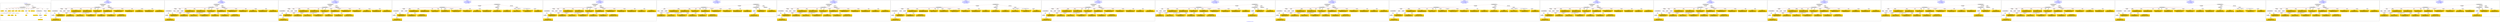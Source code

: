 digraph n0 {
fontcolor="blue"
remincross="true"
label="s19-s-indianapolis-artworks.xml"
subgraph cluster_0 {
label="1-correct model"
n2[style="filled",color="white",fillcolor="lightgray",label="CulturalHeritageObject1"];
n3[shape="plaintext",style="filled",fillcolor="gold",label="creationDate"];
n4[style="filled",color="white",fillcolor="lightgray",label="Person1"];
n5[shape="plaintext",style="filled",fillcolor="gold",label="galleryLabel"];
n6[shape="plaintext",style="filled",fillcolor="gold",label="dimensions"];
n7[shape="plaintext",style="filled",fillcolor="gold",label="materials"];
n8[shape="plaintext",style="filled",fillcolor="gold",label="creditLine"];
n9[shape="plaintext",style="filled",fillcolor="gold",label="provenance"];
n10[style="filled",color="white",fillcolor="lightgray",label="Concept1"];
n11[shape="plaintext",style="filled",fillcolor="gold",label="title"];
n12[shape="plaintext",style="filled",fillcolor="gold",label="accessionNumber"];
n13[style="filled",color="white",fillcolor="lightgray",label="CulturalHeritageObject2"];
n14[style="filled",color="white",fillcolor="lightgray",label="Document2"];
n15[shape="plaintext",style="filled",fillcolor="gold",label="relatedArtworksTitle"];
n16[style="filled",color="white",fillcolor="lightgray",label="Document1"];
n17[shape="plaintext",style="filled",fillcolor="gold",label="nationality"];
n18[shape="plaintext",style="filled",fillcolor="gold",label="birthDate"];
n19[shape="plaintext",style="filled",fillcolor="gold",label="deathDate"];
n20[shape="plaintext",style="filled",fillcolor="gold",label="artist"];
n21[style="filled",color="white",fillcolor="lightgray",label="EuropeanaAggregation1"];
n22[style="filled",color="white",fillcolor="lightgray",label="WebResource1"];
n23[shape="plaintext",style="filled",fillcolor="gold",label="imageURL"];
n24[shape="plaintext",style="filled",fillcolor="gold",label="values"];
n25[shape="plaintext",style="filled",fillcolor="gold",label="relatedArtworksURL"];
n26[shape="plaintext",style="filled",fillcolor="gold",label="sourceURL"];
}
subgraph cluster_1 {
label="candidate 0\nlink coherence:1.0\nnode coherence:1.0\nconfidence:0.5339571093579548\nmapping score:0.6093582521389261\ncost:23.99954\n-precision:0.92-recall:0.92"
n28[style="filled",color="white",fillcolor="lightgray",label="CulturalHeritageObject1"];
n29[style="filled",color="white",fillcolor="lightgray",label="CulturalHeritageObject2"];
n30[style="filled",color="white",fillcolor="lightgray",label="Person1"];
n31[style="filled",color="white",fillcolor="lightgray",label="Concept1"];
n32[style="filled",color="white",fillcolor="lightgray",label="Document1"];
n33[style="filled",color="white",fillcolor="lightgray",label="Document2"];
n34[style="filled",color="white",fillcolor="lightgray",label="EuropeanaAggregation1"];
n35[style="filled",color="white",fillcolor="lightgray",label="WebResource1"];
n36[shape="plaintext",style="filled",fillcolor="gold",label="relatedArtworksTitle\n[CulturalHeritageObject,title,0.356]\n[CulturalHeritageObject,description,0.263]\n[Document,classLink,0.254]\n[WebResource,classLink,0.126]"];
n37[shape="plaintext",style="filled",fillcolor="gold",label="dimensions\n[CulturalHeritageObject,extent,0.594]\n[CulturalHeritageObject,accessionNumber,0.208]\n[CulturalHeritageObject,description,0.115]\n[CulturalHeritageObject,title,0.083]"];
n38[shape="plaintext",style="filled",fillcolor="gold",label="materials\n[CulturalHeritageObject,medium,0.817]\n[CulturalHeritageObject,description,0.072]\n[CulturalHeritageObject,provenance,0.059]\n[Person,biographicalInformation,0.051]"];
n39[shape="plaintext",style="filled",fillcolor="gold",label="birthDate\n[Person,dateOfBirth,0.487]\n[Person,dateOfDeath,0.247]\n[CulturalHeritageObject,created,0.228]\n[Person,biographicalInformation,0.038]"];
n40[shape="plaintext",style="filled",fillcolor="gold",label="values\n[CulturalHeritageObject,description,0.327]\n[Concept,prefLabel,0.321]\n[CulturalHeritageObject,title,0.24]\n[Person,biographicalInformation,0.112]"];
n41[shape="plaintext",style="filled",fillcolor="gold",label="title\n[CulturalHeritageObject,title,0.357]\n[CulturalHeritageObject,description,0.262]\n[Document,classLink,0.213]\n[WebResource,classLink,0.167]"];
n42[shape="plaintext",style="filled",fillcolor="gold",label="relatedArtworksURL\n[WebResource,classLink,0.607]\n[Document,classLink,0.306]\n[CulturalHeritageObject,provenance,0.049]\n[CulturalHeritageObject,description,0.039]"];
n43[shape="plaintext",style="filled",fillcolor="gold",label="artist\n[Person,nameOfThePerson,0.471]\n[Document,classLink,0.265]\n[WebResource,classLink,0.133]\n[CulturalHeritageObject,provenance,0.131]"];
n44[shape="plaintext",style="filled",fillcolor="gold",label="galleryLabel\n[CulturalHeritageObject,description,0.437]\n[Person,biographicalInformation,0.376]\n[CulturalHeritageObject,title,0.12]\n[CulturalHeritageObject,provenance,0.066]"];
n45[shape="plaintext",style="filled",fillcolor="gold",label="accessionNumber\n[CulturalHeritageObject,accessionNumber,0.995]\n[CulturalHeritageObject,extent,0.005]\n[CulturalHeritageObject,provenance,0.0]\n[WebResource,classLink,0.0]"];
n46[shape="plaintext",style="filled",fillcolor="gold",label="creditLine\n[CulturalHeritageObject,provenance,0.713]\n[CulturalHeritageObject,title,0.111]\n[CulturalHeritageObject,description,0.109]\n[Document,classLink,0.067]"];
n47[shape="plaintext",style="filled",fillcolor="gold",label="nationality\n[Person,countryAssociatedWithThePerson,0.718]\n[CulturalHeritageObject,provenance,0.111]\n[Concept,prefLabel,0.102]\n[CulturalHeritageObject,title,0.068]"];
n48[shape="plaintext",style="filled",fillcolor="gold",label="deathDate\n[Person,dateOfDeath,0.472]\n[CulturalHeritageObject,created,0.295]\n[Person,dateOfBirth,0.166]\n[CulturalHeritageObject,title,0.067]"];
n49[shape="plaintext",style="filled",fillcolor="gold",label="sourceURL\n[WebResource,classLink,0.611]\n[Document,classLink,0.305]\n[CulturalHeritageObject,provenance,0.046]\n[CulturalHeritageObject,description,0.038]"];
n50[shape="plaintext",style="filled",fillcolor="gold",label="creationDate\n[Person,dateOfBirth,0.438]\n[CulturalHeritageObject,created,0.332]\n[Person,dateOfDeath,0.139]\n[Person,biographicalInformation,0.092]"];
n51[shape="plaintext",style="filled",fillcolor="gold",label="provenance\n[CulturalHeritageObject,provenance,0.499]\n[CulturalHeritageObject,description,0.203]\n[CulturalHeritageObject,title,0.153]\n[Person,biographicalInformation,0.146]"];
n52[shape="plaintext",style="filled",fillcolor="gold",label="imageURL\n[WebResource,classLink,0.897]\n[Document,classLink,0.089]\n[CulturalHeritageObject,description,0.009]\n[CulturalHeritageObject,title,0.004]"];
}
subgraph cluster_2 {
label="candidate 1\nlink coherence:1.0\nnode coherence:1.0\nconfidence:0.5249588686528084\nmapping score:0.606358838570544\ncost:23.99954\n-precision:0.83-recall:0.83"
n54[style="filled",color="white",fillcolor="lightgray",label="CulturalHeritageObject1"];
n55[style="filled",color="white",fillcolor="lightgray",label="CulturalHeritageObject2"];
n56[style="filled",color="white",fillcolor="lightgray",label="Person1"];
n57[style="filled",color="white",fillcolor="lightgray",label="Concept1"];
n58[style="filled",color="white",fillcolor="lightgray",label="Document1"];
n59[style="filled",color="white",fillcolor="lightgray",label="Document2"];
n60[style="filled",color="white",fillcolor="lightgray",label="EuropeanaAggregation1"];
n61[style="filled",color="white",fillcolor="lightgray",label="WebResource1"];
n62[shape="plaintext",style="filled",fillcolor="gold",label="relatedArtworksTitle\n[CulturalHeritageObject,title,0.356]\n[CulturalHeritageObject,description,0.263]\n[Document,classLink,0.254]\n[WebResource,classLink,0.126]"];
n63[shape="plaintext",style="filled",fillcolor="gold",label="dimensions\n[CulturalHeritageObject,extent,0.594]\n[CulturalHeritageObject,accessionNumber,0.208]\n[CulturalHeritageObject,description,0.115]\n[CulturalHeritageObject,title,0.083]"];
n64[shape="plaintext",style="filled",fillcolor="gold",label="materials\n[CulturalHeritageObject,medium,0.817]\n[CulturalHeritageObject,description,0.072]\n[CulturalHeritageObject,provenance,0.059]\n[Person,biographicalInformation,0.051]"];
n65[shape="plaintext",style="filled",fillcolor="gold",label="creationDate\n[Person,dateOfBirth,0.438]\n[CulturalHeritageObject,created,0.332]\n[Person,dateOfDeath,0.139]\n[Person,biographicalInformation,0.092]"];
n66[shape="plaintext",style="filled",fillcolor="gold",label="values\n[CulturalHeritageObject,description,0.327]\n[Concept,prefLabel,0.321]\n[CulturalHeritageObject,title,0.24]\n[Person,biographicalInformation,0.112]"];
n67[shape="plaintext",style="filled",fillcolor="gold",label="title\n[CulturalHeritageObject,title,0.357]\n[CulturalHeritageObject,description,0.262]\n[Document,classLink,0.213]\n[WebResource,classLink,0.167]"];
n68[shape="plaintext",style="filled",fillcolor="gold",label="relatedArtworksURL\n[WebResource,classLink,0.607]\n[Document,classLink,0.306]\n[CulturalHeritageObject,provenance,0.049]\n[CulturalHeritageObject,description,0.039]"];
n69[shape="plaintext",style="filled",fillcolor="gold",label="artist\n[Person,nameOfThePerson,0.471]\n[Document,classLink,0.265]\n[WebResource,classLink,0.133]\n[CulturalHeritageObject,provenance,0.131]"];
n70[shape="plaintext",style="filled",fillcolor="gold",label="galleryLabel\n[CulturalHeritageObject,description,0.437]\n[Person,biographicalInformation,0.376]\n[CulturalHeritageObject,title,0.12]\n[CulturalHeritageObject,provenance,0.066]"];
n71[shape="plaintext",style="filled",fillcolor="gold",label="accessionNumber\n[CulturalHeritageObject,accessionNumber,0.995]\n[CulturalHeritageObject,extent,0.005]\n[CulturalHeritageObject,provenance,0.0]\n[WebResource,classLink,0.0]"];
n72[shape="plaintext",style="filled",fillcolor="gold",label="creditLine\n[CulturalHeritageObject,provenance,0.713]\n[CulturalHeritageObject,title,0.111]\n[CulturalHeritageObject,description,0.109]\n[Document,classLink,0.067]"];
n73[shape="plaintext",style="filled",fillcolor="gold",label="nationality\n[Person,countryAssociatedWithThePerson,0.718]\n[CulturalHeritageObject,provenance,0.111]\n[Concept,prefLabel,0.102]\n[CulturalHeritageObject,title,0.068]"];
n74[shape="plaintext",style="filled",fillcolor="gold",label="deathDate\n[Person,dateOfDeath,0.472]\n[CulturalHeritageObject,created,0.295]\n[Person,dateOfBirth,0.166]\n[CulturalHeritageObject,title,0.067]"];
n75[shape="plaintext",style="filled",fillcolor="gold",label="sourceURL\n[WebResource,classLink,0.611]\n[Document,classLink,0.305]\n[CulturalHeritageObject,provenance,0.046]\n[CulturalHeritageObject,description,0.038]"];
n76[shape="plaintext",style="filled",fillcolor="gold",label="birthDate\n[Person,dateOfBirth,0.487]\n[Person,dateOfDeath,0.247]\n[CulturalHeritageObject,created,0.228]\n[Person,biographicalInformation,0.038]"];
n77[shape="plaintext",style="filled",fillcolor="gold",label="provenance\n[CulturalHeritageObject,provenance,0.499]\n[CulturalHeritageObject,description,0.203]\n[CulturalHeritageObject,title,0.153]\n[Person,biographicalInformation,0.146]"];
n78[shape="plaintext",style="filled",fillcolor="gold",label="imageURL\n[WebResource,classLink,0.897]\n[Document,classLink,0.089]\n[CulturalHeritageObject,description,0.009]\n[CulturalHeritageObject,title,0.004]"];
}
subgraph cluster_3 {
label="candidate 10\nlink coherence:0.9583333333333334\nnode coherence:1.0\nconfidence:0.5249588686528084\nmapping score:0.606358838570544\ncost:123.009662\n-precision:0.83-recall:0.83"
n80[style="filled",color="white",fillcolor="lightgray",label="CulturalHeritageObject1"];
n81[style="filled",color="white",fillcolor="lightgray",label="CulturalHeritageObject2"];
n82[style="filled",color="white",fillcolor="lightgray",label="Person1"];
n83[style="filled",color="white",fillcolor="lightgray",label="Concept1"];
n84[style="filled",color="white",fillcolor="lightgray",label="Document1"];
n85[style="filled",color="white",fillcolor="lightgray",label="Document2"];
n86[style="filled",color="white",fillcolor="lightgray",label="EuropeanaAggregation1"];
n87[style="filled",color="white",fillcolor="lightgray",label="WebResource1"];
n88[shape="plaintext",style="filled",fillcolor="gold",label="relatedArtworksTitle\n[CulturalHeritageObject,title,0.356]\n[CulturalHeritageObject,description,0.263]\n[Document,classLink,0.254]\n[WebResource,classLink,0.126]"];
n89[shape="plaintext",style="filled",fillcolor="gold",label="dimensions\n[CulturalHeritageObject,extent,0.594]\n[CulturalHeritageObject,accessionNumber,0.208]\n[CulturalHeritageObject,description,0.115]\n[CulturalHeritageObject,title,0.083]"];
n90[shape="plaintext",style="filled",fillcolor="gold",label="materials\n[CulturalHeritageObject,medium,0.817]\n[CulturalHeritageObject,description,0.072]\n[CulturalHeritageObject,provenance,0.059]\n[Person,biographicalInformation,0.051]"];
n91[shape="plaintext",style="filled",fillcolor="gold",label="creationDate\n[Person,dateOfBirth,0.438]\n[CulturalHeritageObject,created,0.332]\n[Person,dateOfDeath,0.139]\n[Person,biographicalInformation,0.092]"];
n92[shape="plaintext",style="filled",fillcolor="gold",label="values\n[CulturalHeritageObject,description,0.327]\n[Concept,prefLabel,0.321]\n[CulturalHeritageObject,title,0.24]\n[Person,biographicalInformation,0.112]"];
n93[shape="plaintext",style="filled",fillcolor="gold",label="title\n[CulturalHeritageObject,title,0.357]\n[CulturalHeritageObject,description,0.262]\n[Document,classLink,0.213]\n[WebResource,classLink,0.167]"];
n94[shape="plaintext",style="filled",fillcolor="gold",label="relatedArtworksURL\n[WebResource,classLink,0.607]\n[Document,classLink,0.306]\n[CulturalHeritageObject,provenance,0.049]\n[CulturalHeritageObject,description,0.039]"];
n95[shape="plaintext",style="filled",fillcolor="gold",label="artist\n[Person,nameOfThePerson,0.471]\n[Document,classLink,0.265]\n[WebResource,classLink,0.133]\n[CulturalHeritageObject,provenance,0.131]"];
n96[shape="plaintext",style="filled",fillcolor="gold",label="galleryLabel\n[CulturalHeritageObject,description,0.437]\n[Person,biographicalInformation,0.376]\n[CulturalHeritageObject,title,0.12]\n[CulturalHeritageObject,provenance,0.066]"];
n97[shape="plaintext",style="filled",fillcolor="gold",label="accessionNumber\n[CulturalHeritageObject,accessionNumber,0.995]\n[CulturalHeritageObject,extent,0.005]\n[CulturalHeritageObject,provenance,0.0]\n[WebResource,classLink,0.0]"];
n98[shape="plaintext",style="filled",fillcolor="gold",label="creditLine\n[CulturalHeritageObject,provenance,0.713]\n[CulturalHeritageObject,title,0.111]\n[CulturalHeritageObject,description,0.109]\n[Document,classLink,0.067]"];
n99[shape="plaintext",style="filled",fillcolor="gold",label="nationality\n[Person,countryAssociatedWithThePerson,0.718]\n[CulturalHeritageObject,provenance,0.111]\n[Concept,prefLabel,0.102]\n[CulturalHeritageObject,title,0.068]"];
n100[shape="plaintext",style="filled",fillcolor="gold",label="deathDate\n[Person,dateOfDeath,0.472]\n[CulturalHeritageObject,created,0.295]\n[Person,dateOfBirth,0.166]\n[CulturalHeritageObject,title,0.067]"];
n101[shape="plaintext",style="filled",fillcolor="gold",label="sourceURL\n[WebResource,classLink,0.611]\n[Document,classLink,0.305]\n[CulturalHeritageObject,provenance,0.046]\n[CulturalHeritageObject,description,0.038]"];
n102[shape="plaintext",style="filled",fillcolor="gold",label="birthDate\n[Person,dateOfBirth,0.487]\n[Person,dateOfDeath,0.247]\n[CulturalHeritageObject,created,0.228]\n[Person,biographicalInformation,0.038]"];
n103[shape="plaintext",style="filled",fillcolor="gold",label="provenance\n[CulturalHeritageObject,provenance,0.499]\n[CulturalHeritageObject,description,0.203]\n[CulturalHeritageObject,title,0.153]\n[Person,biographicalInformation,0.146]"];
n104[shape="plaintext",style="filled",fillcolor="gold",label="imageURL\n[WebResource,classLink,0.897]\n[Document,classLink,0.089]\n[CulturalHeritageObject,description,0.009]\n[CulturalHeritageObject,title,0.004]"];
}
subgraph cluster_4 {
label="candidate 11\nlink coherence:0.9583333333333334\nnode coherence:1.0\nconfidence:0.5249588686528084\nmapping score:0.606358838570544\ncost:123.009702\n-precision:0.79-recall:0.79"
n106[style="filled",color="white",fillcolor="lightgray",label="CulturalHeritageObject1"];
n107[style="filled",color="white",fillcolor="lightgray",label="CulturalHeritageObject2"];
n108[style="filled",color="white",fillcolor="lightgray",label="Concept1"];
n109[style="filled",color="white",fillcolor="lightgray",label="Document1"];
n110[style="filled",color="white",fillcolor="lightgray",label="Document2"];
n111[style="filled",color="white",fillcolor="lightgray",label="EuropeanaAggregation1"];
n112[style="filled",color="white",fillcolor="lightgray",label="WebResource1"];
n113[style="filled",color="white",fillcolor="lightgray",label="Person1"];
n114[shape="plaintext",style="filled",fillcolor="gold",label="relatedArtworksTitle\n[CulturalHeritageObject,title,0.356]\n[CulturalHeritageObject,description,0.263]\n[Document,classLink,0.254]\n[WebResource,classLink,0.126]"];
n115[shape="plaintext",style="filled",fillcolor="gold",label="dimensions\n[CulturalHeritageObject,extent,0.594]\n[CulturalHeritageObject,accessionNumber,0.208]\n[CulturalHeritageObject,description,0.115]\n[CulturalHeritageObject,title,0.083]"];
n116[shape="plaintext",style="filled",fillcolor="gold",label="materials\n[CulturalHeritageObject,medium,0.817]\n[CulturalHeritageObject,description,0.072]\n[CulturalHeritageObject,provenance,0.059]\n[Person,biographicalInformation,0.051]"];
n117[shape="plaintext",style="filled",fillcolor="gold",label="creationDate\n[Person,dateOfBirth,0.438]\n[CulturalHeritageObject,created,0.332]\n[Person,dateOfDeath,0.139]\n[Person,biographicalInformation,0.092]"];
n118[shape="plaintext",style="filled",fillcolor="gold",label="values\n[CulturalHeritageObject,description,0.327]\n[Concept,prefLabel,0.321]\n[CulturalHeritageObject,title,0.24]\n[Person,biographicalInformation,0.112]"];
n119[shape="plaintext",style="filled",fillcolor="gold",label="title\n[CulturalHeritageObject,title,0.357]\n[CulturalHeritageObject,description,0.262]\n[Document,classLink,0.213]\n[WebResource,classLink,0.167]"];
n120[shape="plaintext",style="filled",fillcolor="gold",label="relatedArtworksURL\n[WebResource,classLink,0.607]\n[Document,classLink,0.306]\n[CulturalHeritageObject,provenance,0.049]\n[CulturalHeritageObject,description,0.039]"];
n121[shape="plaintext",style="filled",fillcolor="gold",label="artist\n[Person,nameOfThePerson,0.471]\n[Document,classLink,0.265]\n[WebResource,classLink,0.133]\n[CulturalHeritageObject,provenance,0.131]"];
n122[shape="plaintext",style="filled",fillcolor="gold",label="galleryLabel\n[CulturalHeritageObject,description,0.437]\n[Person,biographicalInformation,0.376]\n[CulturalHeritageObject,title,0.12]\n[CulturalHeritageObject,provenance,0.066]"];
n123[shape="plaintext",style="filled",fillcolor="gold",label="accessionNumber\n[CulturalHeritageObject,accessionNumber,0.995]\n[CulturalHeritageObject,extent,0.005]\n[CulturalHeritageObject,provenance,0.0]\n[WebResource,classLink,0.0]"];
n124[shape="plaintext",style="filled",fillcolor="gold",label="creditLine\n[CulturalHeritageObject,provenance,0.713]\n[CulturalHeritageObject,title,0.111]\n[CulturalHeritageObject,description,0.109]\n[Document,classLink,0.067]"];
n125[shape="plaintext",style="filled",fillcolor="gold",label="nationality\n[Person,countryAssociatedWithThePerson,0.718]\n[CulturalHeritageObject,provenance,0.111]\n[Concept,prefLabel,0.102]\n[CulturalHeritageObject,title,0.068]"];
n126[shape="plaintext",style="filled",fillcolor="gold",label="deathDate\n[Person,dateOfDeath,0.472]\n[CulturalHeritageObject,created,0.295]\n[Person,dateOfBirth,0.166]\n[CulturalHeritageObject,title,0.067]"];
n127[shape="plaintext",style="filled",fillcolor="gold",label="sourceURL\n[WebResource,classLink,0.611]\n[Document,classLink,0.305]\n[CulturalHeritageObject,provenance,0.046]\n[CulturalHeritageObject,description,0.038]"];
n128[shape="plaintext",style="filled",fillcolor="gold",label="birthDate\n[Person,dateOfBirth,0.487]\n[Person,dateOfDeath,0.247]\n[CulturalHeritageObject,created,0.228]\n[Person,biographicalInformation,0.038]"];
n129[shape="plaintext",style="filled",fillcolor="gold",label="provenance\n[CulturalHeritageObject,provenance,0.499]\n[CulturalHeritageObject,description,0.203]\n[CulturalHeritageObject,title,0.153]\n[Person,biographicalInformation,0.146]"];
n130[shape="plaintext",style="filled",fillcolor="gold",label="imageURL\n[WebResource,classLink,0.897]\n[Document,classLink,0.089]\n[CulturalHeritageObject,description,0.009]\n[CulturalHeritageObject,title,0.004]"];
}
subgraph cluster_5 {
label="candidate 12\nlink coherence:0.9583333333333334\nnode coherence:1.0\nconfidence:0.5156693322986011\nmapping score:0.6032623264524749\ncost:23.99951\n-precision:0.75-recall:0.75"
n132[style="filled",color="white",fillcolor="lightgray",label="CulturalHeritageObject1"];
n133[style="filled",color="white",fillcolor="lightgray",label="CulturalHeritageObject2"];
n134[style="filled",color="white",fillcolor="lightgray",label="Person1"];
n135[style="filled",color="white",fillcolor="lightgray",label="Concept1"];
n136[style="filled",color="white",fillcolor="lightgray",label="Document1"];
n137[style="filled",color="white",fillcolor="lightgray",label="Document2"];
n138[style="filled",color="white",fillcolor="lightgray",label="EuropeanaAggregation1"];
n139[style="filled",color="white",fillcolor="lightgray",label="WebResource1"];
n140[shape="plaintext",style="filled",fillcolor="gold",label="relatedArtworksTitle\n[CulturalHeritageObject,title,0.356]\n[CulturalHeritageObject,description,0.263]\n[Document,classLink,0.254]\n[WebResource,classLink,0.126]"];
n141[shape="plaintext",style="filled",fillcolor="gold",label="dimensions\n[CulturalHeritageObject,extent,0.594]\n[CulturalHeritageObject,accessionNumber,0.208]\n[CulturalHeritageObject,description,0.115]\n[CulturalHeritageObject,title,0.083]"];
n142[shape="plaintext",style="filled",fillcolor="gold",label="materials\n[CulturalHeritageObject,medium,0.817]\n[CulturalHeritageObject,description,0.072]\n[CulturalHeritageObject,provenance,0.059]\n[Person,biographicalInformation,0.051]"];
n143[shape="plaintext",style="filled",fillcolor="gold",label="creationDate\n[Person,dateOfBirth,0.438]\n[CulturalHeritageObject,created,0.332]\n[Person,dateOfDeath,0.139]\n[Person,biographicalInformation,0.092]"];
n144[shape="plaintext",style="filled",fillcolor="gold",label="values\n[CulturalHeritageObject,description,0.327]\n[Concept,prefLabel,0.321]\n[CulturalHeritageObject,title,0.24]\n[Person,biographicalInformation,0.112]"];
n145[shape="plaintext",style="filled",fillcolor="gold",label="title\n[CulturalHeritageObject,title,0.357]\n[CulturalHeritageObject,description,0.262]\n[Document,classLink,0.213]\n[WebResource,classLink,0.167]"];
n146[shape="plaintext",style="filled",fillcolor="gold",label="relatedArtworksURL\n[WebResource,classLink,0.607]\n[Document,classLink,0.306]\n[CulturalHeritageObject,provenance,0.049]\n[CulturalHeritageObject,description,0.039]"];
n147[shape="plaintext",style="filled",fillcolor="gold",label="artist\n[Person,nameOfThePerson,0.471]\n[Document,classLink,0.265]\n[WebResource,classLink,0.133]\n[CulturalHeritageObject,provenance,0.131]"];
n148[shape="plaintext",style="filled",fillcolor="gold",label="galleryLabel\n[CulturalHeritageObject,description,0.437]\n[Person,biographicalInformation,0.376]\n[CulturalHeritageObject,title,0.12]\n[CulturalHeritageObject,provenance,0.066]"];
n149[shape="plaintext",style="filled",fillcolor="gold",label="accessionNumber\n[CulturalHeritageObject,accessionNumber,0.995]\n[CulturalHeritageObject,extent,0.005]\n[CulturalHeritageObject,provenance,0.0]\n[WebResource,classLink,0.0]"];
n150[shape="plaintext",style="filled",fillcolor="gold",label="creditLine\n[CulturalHeritageObject,provenance,0.713]\n[CulturalHeritageObject,title,0.111]\n[CulturalHeritageObject,description,0.109]\n[Document,classLink,0.067]"];
n151[shape="plaintext",style="filled",fillcolor="gold",label="nationality\n[Person,countryAssociatedWithThePerson,0.718]\n[CulturalHeritageObject,provenance,0.111]\n[Concept,prefLabel,0.102]\n[CulturalHeritageObject,title,0.068]"];
n152[shape="plaintext",style="filled",fillcolor="gold",label="birthDate\n[Person,dateOfBirth,0.487]\n[Person,dateOfDeath,0.247]\n[CulturalHeritageObject,created,0.228]\n[Person,biographicalInformation,0.038]"];
n153[shape="plaintext",style="filled",fillcolor="gold",label="sourceURL\n[WebResource,classLink,0.611]\n[Document,classLink,0.305]\n[CulturalHeritageObject,provenance,0.046]\n[CulturalHeritageObject,description,0.038]"];
n154[shape="plaintext",style="filled",fillcolor="gold",label="provenance\n[CulturalHeritageObject,provenance,0.499]\n[CulturalHeritageObject,description,0.203]\n[CulturalHeritageObject,title,0.153]\n[Person,biographicalInformation,0.146]"];
n155[shape="plaintext",style="filled",fillcolor="gold",label="deathDate\n[Person,dateOfDeath,0.472]\n[CulturalHeritageObject,created,0.295]\n[Person,dateOfBirth,0.166]\n[CulturalHeritageObject,title,0.067]"];
n156[shape="plaintext",style="filled",fillcolor="gold",label="imageURL\n[WebResource,classLink,0.897]\n[Document,classLink,0.089]\n[CulturalHeritageObject,description,0.009]\n[CulturalHeritageObject,title,0.004]"];
}
subgraph cluster_6 {
label="candidate 13\nlink coherence:0.9583333333333334\nnode coherence:1.0\nconfidence:0.5156693322986011\nmapping score:0.6032623264524749\ncost:123.009562\n-precision:0.75-recall:0.75"
n158[style="filled",color="white",fillcolor="lightgray",label="CulturalHeritageObject1"];
n159[style="filled",color="white",fillcolor="lightgray",label="Person1"];
n160[style="filled",color="white",fillcolor="lightgray",label="Concept1"];
n161[style="filled",color="white",fillcolor="lightgray",label="Document1"];
n162[style="filled",color="white",fillcolor="lightgray",label="CulturalHeritageObject2"];
n163[style="filled",color="white",fillcolor="lightgray",label="Document2"];
n164[style="filled",color="white",fillcolor="lightgray",label="EuropeanaAggregation1"];
n165[style="filled",color="white",fillcolor="lightgray",label="WebResource1"];
n166[shape="plaintext",style="filled",fillcolor="gold",label="relatedArtworksTitle\n[CulturalHeritageObject,title,0.356]\n[CulturalHeritageObject,description,0.263]\n[Document,classLink,0.254]\n[WebResource,classLink,0.126]"];
n167[shape="plaintext",style="filled",fillcolor="gold",label="dimensions\n[CulturalHeritageObject,extent,0.594]\n[CulturalHeritageObject,accessionNumber,0.208]\n[CulturalHeritageObject,description,0.115]\n[CulturalHeritageObject,title,0.083]"];
n168[shape="plaintext",style="filled",fillcolor="gold",label="materials\n[CulturalHeritageObject,medium,0.817]\n[CulturalHeritageObject,description,0.072]\n[CulturalHeritageObject,provenance,0.059]\n[Person,biographicalInformation,0.051]"];
n169[shape="plaintext",style="filled",fillcolor="gold",label="creationDate\n[Person,dateOfBirth,0.438]\n[CulturalHeritageObject,created,0.332]\n[Person,dateOfDeath,0.139]\n[Person,biographicalInformation,0.092]"];
n170[shape="plaintext",style="filled",fillcolor="gold",label="values\n[CulturalHeritageObject,description,0.327]\n[Concept,prefLabel,0.321]\n[CulturalHeritageObject,title,0.24]\n[Person,biographicalInformation,0.112]"];
n171[shape="plaintext",style="filled",fillcolor="gold",label="title\n[CulturalHeritageObject,title,0.357]\n[CulturalHeritageObject,description,0.262]\n[Document,classLink,0.213]\n[WebResource,classLink,0.167]"];
n172[shape="plaintext",style="filled",fillcolor="gold",label="relatedArtworksURL\n[WebResource,classLink,0.607]\n[Document,classLink,0.306]\n[CulturalHeritageObject,provenance,0.049]\n[CulturalHeritageObject,description,0.039]"];
n173[shape="plaintext",style="filled",fillcolor="gold",label="artist\n[Person,nameOfThePerson,0.471]\n[Document,classLink,0.265]\n[WebResource,classLink,0.133]\n[CulturalHeritageObject,provenance,0.131]"];
n174[shape="plaintext",style="filled",fillcolor="gold",label="galleryLabel\n[CulturalHeritageObject,description,0.437]\n[Person,biographicalInformation,0.376]\n[CulturalHeritageObject,title,0.12]\n[CulturalHeritageObject,provenance,0.066]"];
n175[shape="plaintext",style="filled",fillcolor="gold",label="accessionNumber\n[CulturalHeritageObject,accessionNumber,0.995]\n[CulturalHeritageObject,extent,0.005]\n[CulturalHeritageObject,provenance,0.0]\n[WebResource,classLink,0.0]"];
n176[shape="plaintext",style="filled",fillcolor="gold",label="creditLine\n[CulturalHeritageObject,provenance,0.713]\n[CulturalHeritageObject,title,0.111]\n[CulturalHeritageObject,description,0.109]\n[Document,classLink,0.067]"];
n177[shape="plaintext",style="filled",fillcolor="gold",label="nationality\n[Person,countryAssociatedWithThePerson,0.718]\n[CulturalHeritageObject,provenance,0.111]\n[Concept,prefLabel,0.102]\n[CulturalHeritageObject,title,0.068]"];
n178[shape="plaintext",style="filled",fillcolor="gold",label="birthDate\n[Person,dateOfBirth,0.487]\n[Person,dateOfDeath,0.247]\n[CulturalHeritageObject,created,0.228]\n[Person,biographicalInformation,0.038]"];
n179[shape="plaintext",style="filled",fillcolor="gold",label="sourceURL\n[WebResource,classLink,0.611]\n[Document,classLink,0.305]\n[CulturalHeritageObject,provenance,0.046]\n[CulturalHeritageObject,description,0.038]"];
n180[shape="plaintext",style="filled",fillcolor="gold",label="provenance\n[CulturalHeritageObject,provenance,0.499]\n[CulturalHeritageObject,description,0.203]\n[CulturalHeritageObject,title,0.153]\n[Person,biographicalInformation,0.146]"];
n181[shape="plaintext",style="filled",fillcolor="gold",label="deathDate\n[Person,dateOfDeath,0.472]\n[CulturalHeritageObject,created,0.295]\n[Person,dateOfBirth,0.166]\n[CulturalHeritageObject,title,0.067]"];
n182[shape="plaintext",style="filled",fillcolor="gold",label="imageURL\n[WebResource,classLink,0.897]\n[Document,classLink,0.089]\n[CulturalHeritageObject,description,0.009]\n[CulturalHeritageObject,title,0.004]"];
}
subgraph cluster_7 {
label="candidate 14\nlink coherence:0.9583333333333334\nnode coherence:1.0\nconfidence:0.5156693322986011\nmapping score:0.6032623264524749\ncost:123.009662\n-precision:0.79-recall:0.79"
n184[style="filled",color="white",fillcolor="lightgray",label="CulturalHeritageObject1"];
n185[style="filled",color="white",fillcolor="lightgray",label="CulturalHeritageObject2"];
n186[style="filled",color="white",fillcolor="lightgray",label="Person1"];
n187[style="filled",color="white",fillcolor="lightgray",label="Concept1"];
n188[style="filled",color="white",fillcolor="lightgray",label="Document1"];
n189[style="filled",color="white",fillcolor="lightgray",label="Document2"];
n190[style="filled",color="white",fillcolor="lightgray",label="EuropeanaAggregation1"];
n191[style="filled",color="white",fillcolor="lightgray",label="WebResource1"];
n192[shape="plaintext",style="filled",fillcolor="gold",label="relatedArtworksTitle\n[CulturalHeritageObject,title,0.356]\n[CulturalHeritageObject,description,0.263]\n[Document,classLink,0.254]\n[WebResource,classLink,0.126]"];
n193[shape="plaintext",style="filled",fillcolor="gold",label="dimensions\n[CulturalHeritageObject,extent,0.594]\n[CulturalHeritageObject,accessionNumber,0.208]\n[CulturalHeritageObject,description,0.115]\n[CulturalHeritageObject,title,0.083]"];
n194[shape="plaintext",style="filled",fillcolor="gold",label="materials\n[CulturalHeritageObject,medium,0.817]\n[CulturalHeritageObject,description,0.072]\n[CulturalHeritageObject,provenance,0.059]\n[Person,biographicalInformation,0.051]"];
n195[shape="plaintext",style="filled",fillcolor="gold",label="creationDate\n[Person,dateOfBirth,0.438]\n[CulturalHeritageObject,created,0.332]\n[Person,dateOfDeath,0.139]\n[Person,biographicalInformation,0.092]"];
n196[shape="plaintext",style="filled",fillcolor="gold",label="values\n[CulturalHeritageObject,description,0.327]\n[Concept,prefLabel,0.321]\n[CulturalHeritageObject,title,0.24]\n[Person,biographicalInformation,0.112]"];
n197[shape="plaintext",style="filled",fillcolor="gold",label="title\n[CulturalHeritageObject,title,0.357]\n[CulturalHeritageObject,description,0.262]\n[Document,classLink,0.213]\n[WebResource,classLink,0.167]"];
n198[shape="plaintext",style="filled",fillcolor="gold",label="relatedArtworksURL\n[WebResource,classLink,0.607]\n[Document,classLink,0.306]\n[CulturalHeritageObject,provenance,0.049]\n[CulturalHeritageObject,description,0.039]"];
n199[shape="plaintext",style="filled",fillcolor="gold",label="artist\n[Person,nameOfThePerson,0.471]\n[Document,classLink,0.265]\n[WebResource,classLink,0.133]\n[CulturalHeritageObject,provenance,0.131]"];
n200[shape="plaintext",style="filled",fillcolor="gold",label="galleryLabel\n[CulturalHeritageObject,description,0.437]\n[Person,biographicalInformation,0.376]\n[CulturalHeritageObject,title,0.12]\n[CulturalHeritageObject,provenance,0.066]"];
n201[shape="plaintext",style="filled",fillcolor="gold",label="accessionNumber\n[CulturalHeritageObject,accessionNumber,0.995]\n[CulturalHeritageObject,extent,0.005]\n[CulturalHeritageObject,provenance,0.0]\n[WebResource,classLink,0.0]"];
n202[shape="plaintext",style="filled",fillcolor="gold",label="creditLine\n[CulturalHeritageObject,provenance,0.713]\n[CulturalHeritageObject,title,0.111]\n[CulturalHeritageObject,description,0.109]\n[Document,classLink,0.067]"];
n203[shape="plaintext",style="filled",fillcolor="gold",label="nationality\n[Person,countryAssociatedWithThePerson,0.718]\n[CulturalHeritageObject,provenance,0.111]\n[Concept,prefLabel,0.102]\n[CulturalHeritageObject,title,0.068]"];
n204[shape="plaintext",style="filled",fillcolor="gold",label="birthDate\n[Person,dateOfBirth,0.487]\n[Person,dateOfDeath,0.247]\n[CulturalHeritageObject,created,0.228]\n[Person,biographicalInformation,0.038]"];
n205[shape="plaintext",style="filled",fillcolor="gold",label="sourceURL\n[WebResource,classLink,0.611]\n[Document,classLink,0.305]\n[CulturalHeritageObject,provenance,0.046]\n[CulturalHeritageObject,description,0.038]"];
n206[shape="plaintext",style="filled",fillcolor="gold",label="provenance\n[CulturalHeritageObject,provenance,0.499]\n[CulturalHeritageObject,description,0.203]\n[CulturalHeritageObject,title,0.153]\n[Person,biographicalInformation,0.146]"];
n207[shape="plaintext",style="filled",fillcolor="gold",label="deathDate\n[Person,dateOfDeath,0.472]\n[CulturalHeritageObject,created,0.295]\n[Person,dateOfBirth,0.166]\n[CulturalHeritageObject,title,0.067]"];
n208[shape="plaintext",style="filled",fillcolor="gold",label="imageURL\n[WebResource,classLink,0.897]\n[Document,classLink,0.089]\n[CulturalHeritageObject,description,0.009]\n[CulturalHeritageObject,title,0.004]"];
}
subgraph cluster_8 {
label="candidate 15\nlink coherence:0.9583333333333334\nnode coherence:1.0\nconfidence:0.5156693322986011\nmapping score:0.6032623264524749\ncost:123.009702\n-precision:0.75-recall:0.75"
n210[style="filled",color="white",fillcolor="lightgray",label="CulturalHeritageObject1"];
n211[style="filled",color="white",fillcolor="lightgray",label="CulturalHeritageObject2"];
n212[style="filled",color="white",fillcolor="lightgray",label="Concept1"];
n213[style="filled",color="white",fillcolor="lightgray",label="Document1"];
n214[style="filled",color="white",fillcolor="lightgray",label="Document2"];
n215[style="filled",color="white",fillcolor="lightgray",label="EuropeanaAggregation1"];
n216[style="filled",color="white",fillcolor="lightgray",label="WebResource1"];
n217[style="filled",color="white",fillcolor="lightgray",label="Person1"];
n218[shape="plaintext",style="filled",fillcolor="gold",label="relatedArtworksTitle\n[CulturalHeritageObject,title,0.356]\n[CulturalHeritageObject,description,0.263]\n[Document,classLink,0.254]\n[WebResource,classLink,0.126]"];
n219[shape="plaintext",style="filled",fillcolor="gold",label="dimensions\n[CulturalHeritageObject,extent,0.594]\n[CulturalHeritageObject,accessionNumber,0.208]\n[CulturalHeritageObject,description,0.115]\n[CulturalHeritageObject,title,0.083]"];
n220[shape="plaintext",style="filled",fillcolor="gold",label="materials\n[CulturalHeritageObject,medium,0.817]\n[CulturalHeritageObject,description,0.072]\n[CulturalHeritageObject,provenance,0.059]\n[Person,biographicalInformation,0.051]"];
n221[shape="plaintext",style="filled",fillcolor="gold",label="creationDate\n[Person,dateOfBirth,0.438]\n[CulturalHeritageObject,created,0.332]\n[Person,dateOfDeath,0.139]\n[Person,biographicalInformation,0.092]"];
n222[shape="plaintext",style="filled",fillcolor="gold",label="values\n[CulturalHeritageObject,description,0.327]\n[Concept,prefLabel,0.321]\n[CulturalHeritageObject,title,0.24]\n[Person,biographicalInformation,0.112]"];
n223[shape="plaintext",style="filled",fillcolor="gold",label="title\n[CulturalHeritageObject,title,0.357]\n[CulturalHeritageObject,description,0.262]\n[Document,classLink,0.213]\n[WebResource,classLink,0.167]"];
n224[shape="plaintext",style="filled",fillcolor="gold",label="relatedArtworksURL\n[WebResource,classLink,0.607]\n[Document,classLink,0.306]\n[CulturalHeritageObject,provenance,0.049]\n[CulturalHeritageObject,description,0.039]"];
n225[shape="plaintext",style="filled",fillcolor="gold",label="artist\n[Person,nameOfThePerson,0.471]\n[Document,classLink,0.265]\n[WebResource,classLink,0.133]\n[CulturalHeritageObject,provenance,0.131]"];
n226[shape="plaintext",style="filled",fillcolor="gold",label="galleryLabel\n[CulturalHeritageObject,description,0.437]\n[Person,biographicalInformation,0.376]\n[CulturalHeritageObject,title,0.12]\n[CulturalHeritageObject,provenance,0.066]"];
n227[shape="plaintext",style="filled",fillcolor="gold",label="accessionNumber\n[CulturalHeritageObject,accessionNumber,0.995]\n[CulturalHeritageObject,extent,0.005]\n[CulturalHeritageObject,provenance,0.0]\n[WebResource,classLink,0.0]"];
n228[shape="plaintext",style="filled",fillcolor="gold",label="creditLine\n[CulturalHeritageObject,provenance,0.713]\n[CulturalHeritageObject,title,0.111]\n[CulturalHeritageObject,description,0.109]\n[Document,classLink,0.067]"];
n229[shape="plaintext",style="filled",fillcolor="gold",label="nationality\n[Person,countryAssociatedWithThePerson,0.718]\n[CulturalHeritageObject,provenance,0.111]\n[Concept,prefLabel,0.102]\n[CulturalHeritageObject,title,0.068]"];
n230[shape="plaintext",style="filled",fillcolor="gold",label="birthDate\n[Person,dateOfBirth,0.487]\n[Person,dateOfDeath,0.247]\n[CulturalHeritageObject,created,0.228]\n[Person,biographicalInformation,0.038]"];
n231[shape="plaintext",style="filled",fillcolor="gold",label="sourceURL\n[WebResource,classLink,0.611]\n[Document,classLink,0.305]\n[CulturalHeritageObject,provenance,0.046]\n[CulturalHeritageObject,description,0.038]"];
n232[shape="plaintext",style="filled",fillcolor="gold",label="provenance\n[CulturalHeritageObject,provenance,0.499]\n[CulturalHeritageObject,description,0.203]\n[CulturalHeritageObject,title,0.153]\n[Person,biographicalInformation,0.146]"];
n233[shape="plaintext",style="filled",fillcolor="gold",label="deathDate\n[Person,dateOfDeath,0.472]\n[CulturalHeritageObject,created,0.295]\n[Person,dateOfBirth,0.166]\n[CulturalHeritageObject,title,0.067]"];
n234[shape="plaintext",style="filled",fillcolor="gold",label="imageURL\n[WebResource,classLink,0.897]\n[Document,classLink,0.089]\n[CulturalHeritageObject,description,0.009]\n[CulturalHeritageObject,title,0.004]"];
}
subgraph cluster_9 {
label="candidate 16\nlink coherence:0.9583333333333334\nnode coherence:1.0\nconfidence:0.5121490786151728\nmapping score:0.6020889085579988\ncost:23.99951\n-precision:0.79-recall:0.79"
n236[style="filled",color="white",fillcolor="lightgray",label="CulturalHeritageObject1"];
n237[style="filled",color="white",fillcolor="lightgray",label="CulturalHeritageObject2"];
n238[style="filled",color="white",fillcolor="lightgray",label="Person1"];
n239[style="filled",color="white",fillcolor="lightgray",label="Concept1"];
n240[style="filled",color="white",fillcolor="lightgray",label="Document1"];
n241[style="filled",color="white",fillcolor="lightgray",label="Document2"];
n242[style="filled",color="white",fillcolor="lightgray",label="EuropeanaAggregation1"];
n243[style="filled",color="white",fillcolor="lightgray",label="WebResource1"];
n244[shape="plaintext",style="filled",fillcolor="gold",label="relatedArtworksTitle\n[CulturalHeritageObject,title,0.356]\n[CulturalHeritageObject,description,0.263]\n[Document,classLink,0.254]\n[WebResource,classLink,0.126]"];
n245[shape="plaintext",style="filled",fillcolor="gold",label="dimensions\n[CulturalHeritageObject,extent,0.594]\n[CulturalHeritageObject,accessionNumber,0.208]\n[CulturalHeritageObject,description,0.115]\n[CulturalHeritageObject,title,0.083]"];
n246[shape="plaintext",style="filled",fillcolor="gold",label="materials\n[CulturalHeritageObject,medium,0.817]\n[CulturalHeritageObject,description,0.072]\n[CulturalHeritageObject,provenance,0.059]\n[Person,biographicalInformation,0.051]"];
n247[shape="plaintext",style="filled",fillcolor="gold",label="birthDate\n[Person,dateOfBirth,0.487]\n[Person,dateOfDeath,0.247]\n[CulturalHeritageObject,created,0.228]\n[Person,biographicalInformation,0.038]"];
n248[shape="plaintext",style="filled",fillcolor="gold",label="values\n[CulturalHeritageObject,description,0.327]\n[Concept,prefLabel,0.321]\n[CulturalHeritageObject,title,0.24]\n[Person,biographicalInformation,0.112]"];
n249[shape="plaintext",style="filled",fillcolor="gold",label="title\n[CulturalHeritageObject,title,0.357]\n[CulturalHeritageObject,description,0.262]\n[Document,classLink,0.213]\n[WebResource,classLink,0.167]"];
n250[shape="plaintext",style="filled",fillcolor="gold",label="relatedArtworksURL\n[WebResource,classLink,0.607]\n[Document,classLink,0.306]\n[CulturalHeritageObject,provenance,0.049]\n[CulturalHeritageObject,description,0.039]"];
n251[shape="plaintext",style="filled",fillcolor="gold",label="artist\n[Person,nameOfThePerson,0.471]\n[Document,classLink,0.265]\n[WebResource,classLink,0.133]\n[CulturalHeritageObject,provenance,0.131]"];
n252[shape="plaintext",style="filled",fillcolor="gold",label="galleryLabel\n[CulturalHeritageObject,description,0.437]\n[Person,biographicalInformation,0.376]\n[CulturalHeritageObject,title,0.12]\n[CulturalHeritageObject,provenance,0.066]"];
n253[shape="plaintext",style="filled",fillcolor="gold",label="accessionNumber\n[CulturalHeritageObject,accessionNumber,0.995]\n[CulturalHeritageObject,extent,0.005]\n[CulturalHeritageObject,provenance,0.0]\n[WebResource,classLink,0.0]"];
n254[shape="plaintext",style="filled",fillcolor="gold",label="creditLine\n[CulturalHeritageObject,provenance,0.713]\n[CulturalHeritageObject,title,0.111]\n[CulturalHeritageObject,description,0.109]\n[Document,classLink,0.067]"];
n255[shape="plaintext",style="filled",fillcolor="gold",label="nationality\n[Person,countryAssociatedWithThePerson,0.718]\n[CulturalHeritageObject,provenance,0.111]\n[Concept,prefLabel,0.102]\n[CulturalHeritageObject,title,0.068]"];
n256[shape="plaintext",style="filled",fillcolor="gold",label="creationDate\n[Person,dateOfBirth,0.438]\n[CulturalHeritageObject,created,0.332]\n[Person,dateOfDeath,0.139]\n[Person,biographicalInformation,0.092]"];
n257[shape="plaintext",style="filled",fillcolor="gold",label="sourceURL\n[WebResource,classLink,0.611]\n[Document,classLink,0.305]\n[CulturalHeritageObject,provenance,0.046]\n[CulturalHeritageObject,description,0.038]"];
n258[shape="plaintext",style="filled",fillcolor="gold",label="provenance\n[CulturalHeritageObject,provenance,0.499]\n[CulturalHeritageObject,description,0.203]\n[CulturalHeritageObject,title,0.153]\n[Person,biographicalInformation,0.146]"];
n259[shape="plaintext",style="filled",fillcolor="gold",label="deathDate\n[Person,dateOfDeath,0.472]\n[CulturalHeritageObject,created,0.295]\n[Person,dateOfBirth,0.166]\n[CulturalHeritageObject,title,0.067]"];
n260[shape="plaintext",style="filled",fillcolor="gold",label="imageURL\n[WebResource,classLink,0.897]\n[Document,classLink,0.089]\n[CulturalHeritageObject,description,0.009]\n[CulturalHeritageObject,title,0.004]"];
}
subgraph cluster_10 {
label="candidate 17\nlink coherence:0.9583333333333334\nnode coherence:1.0\nconfidence:0.5121490786151728\nmapping score:0.6020889085579988\ncost:123.009562\n-precision:0.79-recall:0.79"
n262[style="filled",color="white",fillcolor="lightgray",label="CulturalHeritageObject1"];
n263[style="filled",color="white",fillcolor="lightgray",label="Person1"];
n264[style="filled",color="white",fillcolor="lightgray",label="Concept1"];
n265[style="filled",color="white",fillcolor="lightgray",label="Document1"];
n266[style="filled",color="white",fillcolor="lightgray",label="CulturalHeritageObject2"];
n267[style="filled",color="white",fillcolor="lightgray",label="Document2"];
n268[style="filled",color="white",fillcolor="lightgray",label="EuropeanaAggregation1"];
n269[style="filled",color="white",fillcolor="lightgray",label="WebResource1"];
n270[shape="plaintext",style="filled",fillcolor="gold",label="relatedArtworksTitle\n[CulturalHeritageObject,title,0.356]\n[CulturalHeritageObject,description,0.263]\n[Document,classLink,0.254]\n[WebResource,classLink,0.126]"];
n271[shape="plaintext",style="filled",fillcolor="gold",label="dimensions\n[CulturalHeritageObject,extent,0.594]\n[CulturalHeritageObject,accessionNumber,0.208]\n[CulturalHeritageObject,description,0.115]\n[CulturalHeritageObject,title,0.083]"];
n272[shape="plaintext",style="filled",fillcolor="gold",label="materials\n[CulturalHeritageObject,medium,0.817]\n[CulturalHeritageObject,description,0.072]\n[CulturalHeritageObject,provenance,0.059]\n[Person,biographicalInformation,0.051]"];
n273[shape="plaintext",style="filled",fillcolor="gold",label="birthDate\n[Person,dateOfBirth,0.487]\n[Person,dateOfDeath,0.247]\n[CulturalHeritageObject,created,0.228]\n[Person,biographicalInformation,0.038]"];
n274[shape="plaintext",style="filled",fillcolor="gold",label="values\n[CulturalHeritageObject,description,0.327]\n[Concept,prefLabel,0.321]\n[CulturalHeritageObject,title,0.24]\n[Person,biographicalInformation,0.112]"];
n275[shape="plaintext",style="filled",fillcolor="gold",label="title\n[CulturalHeritageObject,title,0.357]\n[CulturalHeritageObject,description,0.262]\n[Document,classLink,0.213]\n[WebResource,classLink,0.167]"];
n276[shape="plaintext",style="filled",fillcolor="gold",label="relatedArtworksURL\n[WebResource,classLink,0.607]\n[Document,classLink,0.306]\n[CulturalHeritageObject,provenance,0.049]\n[CulturalHeritageObject,description,0.039]"];
n277[shape="plaintext",style="filled",fillcolor="gold",label="artist\n[Person,nameOfThePerson,0.471]\n[Document,classLink,0.265]\n[WebResource,classLink,0.133]\n[CulturalHeritageObject,provenance,0.131]"];
n278[shape="plaintext",style="filled",fillcolor="gold",label="galleryLabel\n[CulturalHeritageObject,description,0.437]\n[Person,biographicalInformation,0.376]\n[CulturalHeritageObject,title,0.12]\n[CulturalHeritageObject,provenance,0.066]"];
n279[shape="plaintext",style="filled",fillcolor="gold",label="accessionNumber\n[CulturalHeritageObject,accessionNumber,0.995]\n[CulturalHeritageObject,extent,0.005]\n[CulturalHeritageObject,provenance,0.0]\n[WebResource,classLink,0.0]"];
n280[shape="plaintext",style="filled",fillcolor="gold",label="creditLine\n[CulturalHeritageObject,provenance,0.713]\n[CulturalHeritageObject,title,0.111]\n[CulturalHeritageObject,description,0.109]\n[Document,classLink,0.067]"];
n281[shape="plaintext",style="filled",fillcolor="gold",label="nationality\n[Person,countryAssociatedWithThePerson,0.718]\n[CulturalHeritageObject,provenance,0.111]\n[Concept,prefLabel,0.102]\n[CulturalHeritageObject,title,0.068]"];
n282[shape="plaintext",style="filled",fillcolor="gold",label="creationDate\n[Person,dateOfBirth,0.438]\n[CulturalHeritageObject,created,0.332]\n[Person,dateOfDeath,0.139]\n[Person,biographicalInformation,0.092]"];
n283[shape="plaintext",style="filled",fillcolor="gold",label="sourceURL\n[WebResource,classLink,0.611]\n[Document,classLink,0.305]\n[CulturalHeritageObject,provenance,0.046]\n[CulturalHeritageObject,description,0.038]"];
n284[shape="plaintext",style="filled",fillcolor="gold",label="provenance\n[CulturalHeritageObject,provenance,0.499]\n[CulturalHeritageObject,description,0.203]\n[CulturalHeritageObject,title,0.153]\n[Person,biographicalInformation,0.146]"];
n285[shape="plaintext",style="filled",fillcolor="gold",label="deathDate\n[Person,dateOfDeath,0.472]\n[CulturalHeritageObject,created,0.295]\n[Person,dateOfBirth,0.166]\n[CulturalHeritageObject,title,0.067]"];
n286[shape="plaintext",style="filled",fillcolor="gold",label="imageURL\n[WebResource,classLink,0.897]\n[Document,classLink,0.089]\n[CulturalHeritageObject,description,0.009]\n[CulturalHeritageObject,title,0.004]"];
}
subgraph cluster_11 {
label="candidate 18\nlink coherence:0.9583333333333334\nnode coherence:1.0\nconfidence:0.5121490786151728\nmapping score:0.6020889085579988\ncost:123.009662\n-precision:0.83-recall:0.83"
n288[style="filled",color="white",fillcolor="lightgray",label="CulturalHeritageObject1"];
n289[style="filled",color="white",fillcolor="lightgray",label="CulturalHeritageObject2"];
n290[style="filled",color="white",fillcolor="lightgray",label="Person1"];
n291[style="filled",color="white",fillcolor="lightgray",label="Concept1"];
n292[style="filled",color="white",fillcolor="lightgray",label="Document1"];
n293[style="filled",color="white",fillcolor="lightgray",label="Document2"];
n294[style="filled",color="white",fillcolor="lightgray",label="EuropeanaAggregation1"];
n295[style="filled",color="white",fillcolor="lightgray",label="WebResource1"];
n296[shape="plaintext",style="filled",fillcolor="gold",label="relatedArtworksTitle\n[CulturalHeritageObject,title,0.356]\n[CulturalHeritageObject,description,0.263]\n[Document,classLink,0.254]\n[WebResource,classLink,0.126]"];
n297[shape="plaintext",style="filled",fillcolor="gold",label="dimensions\n[CulturalHeritageObject,extent,0.594]\n[CulturalHeritageObject,accessionNumber,0.208]\n[CulturalHeritageObject,description,0.115]\n[CulturalHeritageObject,title,0.083]"];
n298[shape="plaintext",style="filled",fillcolor="gold",label="materials\n[CulturalHeritageObject,medium,0.817]\n[CulturalHeritageObject,description,0.072]\n[CulturalHeritageObject,provenance,0.059]\n[Person,biographicalInformation,0.051]"];
n299[shape="plaintext",style="filled",fillcolor="gold",label="birthDate\n[Person,dateOfBirth,0.487]\n[Person,dateOfDeath,0.247]\n[CulturalHeritageObject,created,0.228]\n[Person,biographicalInformation,0.038]"];
n300[shape="plaintext",style="filled",fillcolor="gold",label="values\n[CulturalHeritageObject,description,0.327]\n[Concept,prefLabel,0.321]\n[CulturalHeritageObject,title,0.24]\n[Person,biographicalInformation,0.112]"];
n301[shape="plaintext",style="filled",fillcolor="gold",label="title\n[CulturalHeritageObject,title,0.357]\n[CulturalHeritageObject,description,0.262]\n[Document,classLink,0.213]\n[WebResource,classLink,0.167]"];
n302[shape="plaintext",style="filled",fillcolor="gold",label="relatedArtworksURL\n[WebResource,classLink,0.607]\n[Document,classLink,0.306]\n[CulturalHeritageObject,provenance,0.049]\n[CulturalHeritageObject,description,0.039]"];
n303[shape="plaintext",style="filled",fillcolor="gold",label="artist\n[Person,nameOfThePerson,0.471]\n[Document,classLink,0.265]\n[WebResource,classLink,0.133]\n[CulturalHeritageObject,provenance,0.131]"];
n304[shape="plaintext",style="filled",fillcolor="gold",label="galleryLabel\n[CulturalHeritageObject,description,0.437]\n[Person,biographicalInformation,0.376]\n[CulturalHeritageObject,title,0.12]\n[CulturalHeritageObject,provenance,0.066]"];
n305[shape="plaintext",style="filled",fillcolor="gold",label="accessionNumber\n[CulturalHeritageObject,accessionNumber,0.995]\n[CulturalHeritageObject,extent,0.005]\n[CulturalHeritageObject,provenance,0.0]\n[WebResource,classLink,0.0]"];
n306[shape="plaintext",style="filled",fillcolor="gold",label="creditLine\n[CulturalHeritageObject,provenance,0.713]\n[CulturalHeritageObject,title,0.111]\n[CulturalHeritageObject,description,0.109]\n[Document,classLink,0.067]"];
n307[shape="plaintext",style="filled",fillcolor="gold",label="nationality\n[Person,countryAssociatedWithThePerson,0.718]\n[CulturalHeritageObject,provenance,0.111]\n[Concept,prefLabel,0.102]\n[CulturalHeritageObject,title,0.068]"];
n308[shape="plaintext",style="filled",fillcolor="gold",label="creationDate\n[Person,dateOfBirth,0.438]\n[CulturalHeritageObject,created,0.332]\n[Person,dateOfDeath,0.139]\n[Person,biographicalInformation,0.092]"];
n309[shape="plaintext",style="filled",fillcolor="gold",label="sourceURL\n[WebResource,classLink,0.611]\n[Document,classLink,0.305]\n[CulturalHeritageObject,provenance,0.046]\n[CulturalHeritageObject,description,0.038]"];
n310[shape="plaintext",style="filled",fillcolor="gold",label="provenance\n[CulturalHeritageObject,provenance,0.499]\n[CulturalHeritageObject,description,0.203]\n[CulturalHeritageObject,title,0.153]\n[Person,biographicalInformation,0.146]"];
n311[shape="plaintext",style="filled",fillcolor="gold",label="deathDate\n[Person,dateOfDeath,0.472]\n[CulturalHeritageObject,created,0.295]\n[Person,dateOfBirth,0.166]\n[CulturalHeritageObject,title,0.067]"];
n312[shape="plaintext",style="filled",fillcolor="gold",label="imageURL\n[WebResource,classLink,0.897]\n[Document,classLink,0.089]\n[CulturalHeritageObject,description,0.009]\n[CulturalHeritageObject,title,0.004]"];
}
subgraph cluster_12 {
label="candidate 19\nlink coherence:0.9583333333333334\nnode coherence:1.0\nconfidence:0.5121490786151728\nmapping score:0.6020889085579988\ncost:123.009702\n-precision:0.79-recall:0.79"
n314[style="filled",color="white",fillcolor="lightgray",label="CulturalHeritageObject1"];
n315[style="filled",color="white",fillcolor="lightgray",label="CulturalHeritageObject2"];
n316[style="filled",color="white",fillcolor="lightgray",label="Concept1"];
n317[style="filled",color="white",fillcolor="lightgray",label="Document1"];
n318[style="filled",color="white",fillcolor="lightgray",label="Document2"];
n319[style="filled",color="white",fillcolor="lightgray",label="EuropeanaAggregation1"];
n320[style="filled",color="white",fillcolor="lightgray",label="WebResource1"];
n321[style="filled",color="white",fillcolor="lightgray",label="Person1"];
n322[shape="plaintext",style="filled",fillcolor="gold",label="relatedArtworksTitle\n[CulturalHeritageObject,title,0.356]\n[CulturalHeritageObject,description,0.263]\n[Document,classLink,0.254]\n[WebResource,classLink,0.126]"];
n323[shape="plaintext",style="filled",fillcolor="gold",label="dimensions\n[CulturalHeritageObject,extent,0.594]\n[CulturalHeritageObject,accessionNumber,0.208]\n[CulturalHeritageObject,description,0.115]\n[CulturalHeritageObject,title,0.083]"];
n324[shape="plaintext",style="filled",fillcolor="gold",label="materials\n[CulturalHeritageObject,medium,0.817]\n[CulturalHeritageObject,description,0.072]\n[CulturalHeritageObject,provenance,0.059]\n[Person,biographicalInformation,0.051]"];
n325[shape="plaintext",style="filled",fillcolor="gold",label="birthDate\n[Person,dateOfBirth,0.487]\n[Person,dateOfDeath,0.247]\n[CulturalHeritageObject,created,0.228]\n[Person,biographicalInformation,0.038]"];
n326[shape="plaintext",style="filled",fillcolor="gold",label="values\n[CulturalHeritageObject,description,0.327]\n[Concept,prefLabel,0.321]\n[CulturalHeritageObject,title,0.24]\n[Person,biographicalInformation,0.112]"];
n327[shape="plaintext",style="filled",fillcolor="gold",label="title\n[CulturalHeritageObject,title,0.357]\n[CulturalHeritageObject,description,0.262]\n[Document,classLink,0.213]\n[WebResource,classLink,0.167]"];
n328[shape="plaintext",style="filled",fillcolor="gold",label="relatedArtworksURL\n[WebResource,classLink,0.607]\n[Document,classLink,0.306]\n[CulturalHeritageObject,provenance,0.049]\n[CulturalHeritageObject,description,0.039]"];
n329[shape="plaintext",style="filled",fillcolor="gold",label="artist\n[Person,nameOfThePerson,0.471]\n[Document,classLink,0.265]\n[WebResource,classLink,0.133]\n[CulturalHeritageObject,provenance,0.131]"];
n330[shape="plaintext",style="filled",fillcolor="gold",label="galleryLabel\n[CulturalHeritageObject,description,0.437]\n[Person,biographicalInformation,0.376]\n[CulturalHeritageObject,title,0.12]\n[CulturalHeritageObject,provenance,0.066]"];
n331[shape="plaintext",style="filled",fillcolor="gold",label="accessionNumber\n[CulturalHeritageObject,accessionNumber,0.995]\n[CulturalHeritageObject,extent,0.005]\n[CulturalHeritageObject,provenance,0.0]\n[WebResource,classLink,0.0]"];
n332[shape="plaintext",style="filled",fillcolor="gold",label="creditLine\n[CulturalHeritageObject,provenance,0.713]\n[CulturalHeritageObject,title,0.111]\n[CulturalHeritageObject,description,0.109]\n[Document,classLink,0.067]"];
n333[shape="plaintext",style="filled",fillcolor="gold",label="nationality\n[Person,countryAssociatedWithThePerson,0.718]\n[CulturalHeritageObject,provenance,0.111]\n[Concept,prefLabel,0.102]\n[CulturalHeritageObject,title,0.068]"];
n334[shape="plaintext",style="filled",fillcolor="gold",label="creationDate\n[Person,dateOfBirth,0.438]\n[CulturalHeritageObject,created,0.332]\n[Person,dateOfDeath,0.139]\n[Person,biographicalInformation,0.092]"];
n335[shape="plaintext",style="filled",fillcolor="gold",label="sourceURL\n[WebResource,classLink,0.611]\n[Document,classLink,0.305]\n[CulturalHeritageObject,provenance,0.046]\n[CulturalHeritageObject,description,0.038]"];
n336[shape="plaintext",style="filled",fillcolor="gold",label="provenance\n[CulturalHeritageObject,provenance,0.499]\n[CulturalHeritageObject,description,0.203]\n[CulturalHeritageObject,title,0.153]\n[Person,biographicalInformation,0.146]"];
n337[shape="plaintext",style="filled",fillcolor="gold",label="deathDate\n[Person,dateOfDeath,0.472]\n[CulturalHeritageObject,created,0.295]\n[Person,dateOfBirth,0.166]\n[CulturalHeritageObject,title,0.067]"];
n338[shape="plaintext",style="filled",fillcolor="gold",label="imageURL\n[WebResource,classLink,0.897]\n[Document,classLink,0.089]\n[CulturalHeritageObject,description,0.009]\n[CulturalHeritageObject,title,0.004]"];
}
subgraph cluster_13 {
label="candidate 2\nlink coherence:1.0\nnode coherence:1.0\nconfidence:0.5156693322986011\nmapping score:0.6032623264524749\ncost:23.99954\n-precision:0.79-recall:0.79"
n340[style="filled",color="white",fillcolor="lightgray",label="CulturalHeritageObject1"];
n341[style="filled",color="white",fillcolor="lightgray",label="CulturalHeritageObject2"];
n342[style="filled",color="white",fillcolor="lightgray",label="Person1"];
n343[style="filled",color="white",fillcolor="lightgray",label="Concept1"];
n344[style="filled",color="white",fillcolor="lightgray",label="Document1"];
n345[style="filled",color="white",fillcolor="lightgray",label="Document2"];
n346[style="filled",color="white",fillcolor="lightgray",label="EuropeanaAggregation1"];
n347[style="filled",color="white",fillcolor="lightgray",label="WebResource1"];
n348[shape="plaintext",style="filled",fillcolor="gold",label="relatedArtworksTitle\n[CulturalHeritageObject,title,0.356]\n[CulturalHeritageObject,description,0.263]\n[Document,classLink,0.254]\n[WebResource,classLink,0.126]"];
n349[shape="plaintext",style="filled",fillcolor="gold",label="dimensions\n[CulturalHeritageObject,extent,0.594]\n[CulturalHeritageObject,accessionNumber,0.208]\n[CulturalHeritageObject,description,0.115]\n[CulturalHeritageObject,title,0.083]"];
n350[shape="plaintext",style="filled",fillcolor="gold",label="materials\n[CulturalHeritageObject,medium,0.817]\n[CulturalHeritageObject,description,0.072]\n[CulturalHeritageObject,provenance,0.059]\n[Person,biographicalInformation,0.051]"];
n351[shape="plaintext",style="filled",fillcolor="gold",label="creationDate\n[Person,dateOfBirth,0.438]\n[CulturalHeritageObject,created,0.332]\n[Person,dateOfDeath,0.139]\n[Person,biographicalInformation,0.092]"];
n352[shape="plaintext",style="filled",fillcolor="gold",label="values\n[CulturalHeritageObject,description,0.327]\n[Concept,prefLabel,0.321]\n[CulturalHeritageObject,title,0.24]\n[Person,biographicalInformation,0.112]"];
n353[shape="plaintext",style="filled",fillcolor="gold",label="title\n[CulturalHeritageObject,title,0.357]\n[CulturalHeritageObject,description,0.262]\n[Document,classLink,0.213]\n[WebResource,classLink,0.167]"];
n354[shape="plaintext",style="filled",fillcolor="gold",label="relatedArtworksURL\n[WebResource,classLink,0.607]\n[Document,classLink,0.306]\n[CulturalHeritageObject,provenance,0.049]\n[CulturalHeritageObject,description,0.039]"];
n355[shape="plaintext",style="filled",fillcolor="gold",label="artist\n[Person,nameOfThePerson,0.471]\n[Document,classLink,0.265]\n[WebResource,classLink,0.133]\n[CulturalHeritageObject,provenance,0.131]"];
n356[shape="plaintext",style="filled",fillcolor="gold",label="galleryLabel\n[CulturalHeritageObject,description,0.437]\n[Person,biographicalInformation,0.376]\n[CulturalHeritageObject,title,0.12]\n[CulturalHeritageObject,provenance,0.066]"];
n357[shape="plaintext",style="filled",fillcolor="gold",label="accessionNumber\n[CulturalHeritageObject,accessionNumber,0.995]\n[CulturalHeritageObject,extent,0.005]\n[CulturalHeritageObject,provenance,0.0]\n[WebResource,classLink,0.0]"];
n358[shape="plaintext",style="filled",fillcolor="gold",label="creditLine\n[CulturalHeritageObject,provenance,0.713]\n[CulturalHeritageObject,title,0.111]\n[CulturalHeritageObject,description,0.109]\n[Document,classLink,0.067]"];
n359[shape="plaintext",style="filled",fillcolor="gold",label="nationality\n[Person,countryAssociatedWithThePerson,0.718]\n[CulturalHeritageObject,provenance,0.111]\n[Concept,prefLabel,0.102]\n[CulturalHeritageObject,title,0.068]"];
n360[shape="plaintext",style="filled",fillcolor="gold",label="birthDate\n[Person,dateOfBirth,0.487]\n[Person,dateOfDeath,0.247]\n[CulturalHeritageObject,created,0.228]\n[Person,biographicalInformation,0.038]"];
n361[shape="plaintext",style="filled",fillcolor="gold",label="sourceURL\n[WebResource,classLink,0.611]\n[Document,classLink,0.305]\n[CulturalHeritageObject,provenance,0.046]\n[CulturalHeritageObject,description,0.038]"];
n362[shape="plaintext",style="filled",fillcolor="gold",label="provenance\n[CulturalHeritageObject,provenance,0.499]\n[CulturalHeritageObject,description,0.203]\n[CulturalHeritageObject,title,0.153]\n[Person,biographicalInformation,0.146]"];
n363[shape="plaintext",style="filled",fillcolor="gold",label="deathDate\n[Person,dateOfDeath,0.472]\n[CulturalHeritageObject,created,0.295]\n[Person,dateOfBirth,0.166]\n[CulturalHeritageObject,title,0.067]"];
n364[shape="plaintext",style="filled",fillcolor="gold",label="imageURL\n[WebResource,classLink,0.897]\n[Document,classLink,0.089]\n[CulturalHeritageObject,description,0.009]\n[CulturalHeritageObject,title,0.004]"];
}
subgraph cluster_14 {
label="candidate 3\nlink coherence:1.0\nnode coherence:1.0\nconfidence:0.5121490786151728\nmapping score:0.6020889085579988\ncost:23.99954\n-precision:0.83-recall:0.83"
n366[style="filled",color="white",fillcolor="lightgray",label="CulturalHeritageObject1"];
n367[style="filled",color="white",fillcolor="lightgray",label="CulturalHeritageObject2"];
n368[style="filled",color="white",fillcolor="lightgray",label="Person1"];
n369[style="filled",color="white",fillcolor="lightgray",label="Concept1"];
n370[style="filled",color="white",fillcolor="lightgray",label="Document1"];
n371[style="filled",color="white",fillcolor="lightgray",label="Document2"];
n372[style="filled",color="white",fillcolor="lightgray",label="EuropeanaAggregation1"];
n373[style="filled",color="white",fillcolor="lightgray",label="WebResource1"];
n374[shape="plaintext",style="filled",fillcolor="gold",label="relatedArtworksTitle\n[CulturalHeritageObject,title,0.356]\n[CulturalHeritageObject,description,0.263]\n[Document,classLink,0.254]\n[WebResource,classLink,0.126]"];
n375[shape="plaintext",style="filled",fillcolor="gold",label="dimensions\n[CulturalHeritageObject,extent,0.594]\n[CulturalHeritageObject,accessionNumber,0.208]\n[CulturalHeritageObject,description,0.115]\n[CulturalHeritageObject,title,0.083]"];
n376[shape="plaintext",style="filled",fillcolor="gold",label="materials\n[CulturalHeritageObject,medium,0.817]\n[CulturalHeritageObject,description,0.072]\n[CulturalHeritageObject,provenance,0.059]\n[Person,biographicalInformation,0.051]"];
n377[shape="plaintext",style="filled",fillcolor="gold",label="birthDate\n[Person,dateOfBirth,0.487]\n[Person,dateOfDeath,0.247]\n[CulturalHeritageObject,created,0.228]\n[Person,biographicalInformation,0.038]"];
n378[shape="plaintext",style="filled",fillcolor="gold",label="values\n[CulturalHeritageObject,description,0.327]\n[Concept,prefLabel,0.321]\n[CulturalHeritageObject,title,0.24]\n[Person,biographicalInformation,0.112]"];
n379[shape="plaintext",style="filled",fillcolor="gold",label="title\n[CulturalHeritageObject,title,0.357]\n[CulturalHeritageObject,description,0.262]\n[Document,classLink,0.213]\n[WebResource,classLink,0.167]"];
n380[shape="plaintext",style="filled",fillcolor="gold",label="relatedArtworksURL\n[WebResource,classLink,0.607]\n[Document,classLink,0.306]\n[CulturalHeritageObject,provenance,0.049]\n[CulturalHeritageObject,description,0.039]"];
n381[shape="plaintext",style="filled",fillcolor="gold",label="artist\n[Person,nameOfThePerson,0.471]\n[Document,classLink,0.265]\n[WebResource,classLink,0.133]\n[CulturalHeritageObject,provenance,0.131]"];
n382[shape="plaintext",style="filled",fillcolor="gold",label="galleryLabel\n[CulturalHeritageObject,description,0.437]\n[Person,biographicalInformation,0.376]\n[CulturalHeritageObject,title,0.12]\n[CulturalHeritageObject,provenance,0.066]"];
n383[shape="plaintext",style="filled",fillcolor="gold",label="accessionNumber\n[CulturalHeritageObject,accessionNumber,0.995]\n[CulturalHeritageObject,extent,0.005]\n[CulturalHeritageObject,provenance,0.0]\n[WebResource,classLink,0.0]"];
n384[shape="plaintext",style="filled",fillcolor="gold",label="creditLine\n[CulturalHeritageObject,provenance,0.713]\n[CulturalHeritageObject,title,0.111]\n[CulturalHeritageObject,description,0.109]\n[Document,classLink,0.067]"];
n385[shape="plaintext",style="filled",fillcolor="gold",label="nationality\n[Person,countryAssociatedWithThePerson,0.718]\n[CulturalHeritageObject,provenance,0.111]\n[Concept,prefLabel,0.102]\n[CulturalHeritageObject,title,0.068]"];
n386[shape="plaintext",style="filled",fillcolor="gold",label="creationDate\n[Person,dateOfBirth,0.438]\n[CulturalHeritageObject,created,0.332]\n[Person,dateOfDeath,0.139]\n[Person,biographicalInformation,0.092]"];
n387[shape="plaintext",style="filled",fillcolor="gold",label="sourceURL\n[WebResource,classLink,0.611]\n[Document,classLink,0.305]\n[CulturalHeritageObject,provenance,0.046]\n[CulturalHeritageObject,description,0.038]"];
n388[shape="plaintext",style="filled",fillcolor="gold",label="provenance\n[CulturalHeritageObject,provenance,0.499]\n[CulturalHeritageObject,description,0.203]\n[CulturalHeritageObject,title,0.153]\n[Person,biographicalInformation,0.146]"];
n389[shape="plaintext",style="filled",fillcolor="gold",label="deathDate\n[Person,dateOfDeath,0.472]\n[CulturalHeritageObject,created,0.295]\n[Person,dateOfBirth,0.166]\n[CulturalHeritageObject,title,0.067]"];
n390[shape="plaintext",style="filled",fillcolor="gold",label="imageURL\n[WebResource,classLink,0.897]\n[Document,classLink,0.089]\n[CulturalHeritageObject,description,0.009]\n[CulturalHeritageObject,title,0.004]"];
}
subgraph cluster_15 {
label="candidate 4\nlink coherence:0.9583333333333334\nnode coherence:1.0\nconfidence:0.5339571093579548\nmapping score:0.6093582521389261\ncost:23.99951\n-precision:0.88-recall:0.88"
n392[style="filled",color="white",fillcolor="lightgray",label="CulturalHeritageObject1"];
n393[style="filled",color="white",fillcolor="lightgray",label="CulturalHeritageObject2"];
n394[style="filled",color="white",fillcolor="lightgray",label="Person1"];
n395[style="filled",color="white",fillcolor="lightgray",label="Concept1"];
n396[style="filled",color="white",fillcolor="lightgray",label="Document1"];
n397[style="filled",color="white",fillcolor="lightgray",label="Document2"];
n398[style="filled",color="white",fillcolor="lightgray",label="EuropeanaAggregation1"];
n399[style="filled",color="white",fillcolor="lightgray",label="WebResource1"];
n400[shape="plaintext",style="filled",fillcolor="gold",label="relatedArtworksTitle\n[CulturalHeritageObject,title,0.356]\n[CulturalHeritageObject,description,0.263]\n[Document,classLink,0.254]\n[WebResource,classLink,0.126]"];
n401[shape="plaintext",style="filled",fillcolor="gold",label="dimensions\n[CulturalHeritageObject,extent,0.594]\n[CulturalHeritageObject,accessionNumber,0.208]\n[CulturalHeritageObject,description,0.115]\n[CulturalHeritageObject,title,0.083]"];
n402[shape="plaintext",style="filled",fillcolor="gold",label="materials\n[CulturalHeritageObject,medium,0.817]\n[CulturalHeritageObject,description,0.072]\n[CulturalHeritageObject,provenance,0.059]\n[Person,biographicalInformation,0.051]"];
n403[shape="plaintext",style="filled",fillcolor="gold",label="birthDate\n[Person,dateOfBirth,0.487]\n[Person,dateOfDeath,0.247]\n[CulturalHeritageObject,created,0.228]\n[Person,biographicalInformation,0.038]"];
n404[shape="plaintext",style="filled",fillcolor="gold",label="values\n[CulturalHeritageObject,description,0.327]\n[Concept,prefLabel,0.321]\n[CulturalHeritageObject,title,0.24]\n[Person,biographicalInformation,0.112]"];
n405[shape="plaintext",style="filled",fillcolor="gold",label="title\n[CulturalHeritageObject,title,0.357]\n[CulturalHeritageObject,description,0.262]\n[Document,classLink,0.213]\n[WebResource,classLink,0.167]"];
n406[shape="plaintext",style="filled",fillcolor="gold",label="relatedArtworksURL\n[WebResource,classLink,0.607]\n[Document,classLink,0.306]\n[CulturalHeritageObject,provenance,0.049]\n[CulturalHeritageObject,description,0.039]"];
n407[shape="plaintext",style="filled",fillcolor="gold",label="artist\n[Person,nameOfThePerson,0.471]\n[Document,classLink,0.265]\n[WebResource,classLink,0.133]\n[CulturalHeritageObject,provenance,0.131]"];
n408[shape="plaintext",style="filled",fillcolor="gold",label="galleryLabel\n[CulturalHeritageObject,description,0.437]\n[Person,biographicalInformation,0.376]\n[CulturalHeritageObject,title,0.12]\n[CulturalHeritageObject,provenance,0.066]"];
n409[shape="plaintext",style="filled",fillcolor="gold",label="accessionNumber\n[CulturalHeritageObject,accessionNumber,0.995]\n[CulturalHeritageObject,extent,0.005]\n[CulturalHeritageObject,provenance,0.0]\n[WebResource,classLink,0.0]"];
n410[shape="plaintext",style="filled",fillcolor="gold",label="creditLine\n[CulturalHeritageObject,provenance,0.713]\n[CulturalHeritageObject,title,0.111]\n[CulturalHeritageObject,description,0.109]\n[Document,classLink,0.067]"];
n411[shape="plaintext",style="filled",fillcolor="gold",label="nationality\n[Person,countryAssociatedWithThePerson,0.718]\n[CulturalHeritageObject,provenance,0.111]\n[Concept,prefLabel,0.102]\n[CulturalHeritageObject,title,0.068]"];
n412[shape="plaintext",style="filled",fillcolor="gold",label="deathDate\n[Person,dateOfDeath,0.472]\n[CulturalHeritageObject,created,0.295]\n[Person,dateOfBirth,0.166]\n[CulturalHeritageObject,title,0.067]"];
n413[shape="plaintext",style="filled",fillcolor="gold",label="sourceURL\n[WebResource,classLink,0.611]\n[Document,classLink,0.305]\n[CulturalHeritageObject,provenance,0.046]\n[CulturalHeritageObject,description,0.038]"];
n414[shape="plaintext",style="filled",fillcolor="gold",label="creationDate\n[Person,dateOfBirth,0.438]\n[CulturalHeritageObject,created,0.332]\n[Person,dateOfDeath,0.139]\n[Person,biographicalInformation,0.092]"];
n415[shape="plaintext",style="filled",fillcolor="gold",label="provenance\n[CulturalHeritageObject,provenance,0.499]\n[CulturalHeritageObject,description,0.203]\n[CulturalHeritageObject,title,0.153]\n[Person,biographicalInformation,0.146]"];
n416[shape="plaintext",style="filled",fillcolor="gold",label="imageURL\n[WebResource,classLink,0.897]\n[Document,classLink,0.089]\n[CulturalHeritageObject,description,0.009]\n[CulturalHeritageObject,title,0.004]"];
}
subgraph cluster_16 {
label="candidate 5\nlink coherence:0.9583333333333334\nnode coherence:1.0\nconfidence:0.5339571093579548\nmapping score:0.6093582521389261\ncost:123.009562\n-precision:0.88-recall:0.88"
n418[style="filled",color="white",fillcolor="lightgray",label="CulturalHeritageObject1"];
n419[style="filled",color="white",fillcolor="lightgray",label="Person1"];
n420[style="filled",color="white",fillcolor="lightgray",label="Concept1"];
n421[style="filled",color="white",fillcolor="lightgray",label="Document1"];
n422[style="filled",color="white",fillcolor="lightgray",label="CulturalHeritageObject2"];
n423[style="filled",color="white",fillcolor="lightgray",label="Document2"];
n424[style="filled",color="white",fillcolor="lightgray",label="EuropeanaAggregation1"];
n425[style="filled",color="white",fillcolor="lightgray",label="WebResource1"];
n426[shape="plaintext",style="filled",fillcolor="gold",label="relatedArtworksTitle\n[CulturalHeritageObject,title,0.356]\n[CulturalHeritageObject,description,0.263]\n[Document,classLink,0.254]\n[WebResource,classLink,0.126]"];
n427[shape="plaintext",style="filled",fillcolor="gold",label="dimensions\n[CulturalHeritageObject,extent,0.594]\n[CulturalHeritageObject,accessionNumber,0.208]\n[CulturalHeritageObject,description,0.115]\n[CulturalHeritageObject,title,0.083]"];
n428[shape="plaintext",style="filled",fillcolor="gold",label="materials\n[CulturalHeritageObject,medium,0.817]\n[CulturalHeritageObject,description,0.072]\n[CulturalHeritageObject,provenance,0.059]\n[Person,biographicalInformation,0.051]"];
n429[shape="plaintext",style="filled",fillcolor="gold",label="birthDate\n[Person,dateOfBirth,0.487]\n[Person,dateOfDeath,0.247]\n[CulturalHeritageObject,created,0.228]\n[Person,biographicalInformation,0.038]"];
n430[shape="plaintext",style="filled",fillcolor="gold",label="values\n[CulturalHeritageObject,description,0.327]\n[Concept,prefLabel,0.321]\n[CulturalHeritageObject,title,0.24]\n[Person,biographicalInformation,0.112]"];
n431[shape="plaintext",style="filled",fillcolor="gold",label="title\n[CulturalHeritageObject,title,0.357]\n[CulturalHeritageObject,description,0.262]\n[Document,classLink,0.213]\n[WebResource,classLink,0.167]"];
n432[shape="plaintext",style="filled",fillcolor="gold",label="relatedArtworksURL\n[WebResource,classLink,0.607]\n[Document,classLink,0.306]\n[CulturalHeritageObject,provenance,0.049]\n[CulturalHeritageObject,description,0.039]"];
n433[shape="plaintext",style="filled",fillcolor="gold",label="artist\n[Person,nameOfThePerson,0.471]\n[Document,classLink,0.265]\n[WebResource,classLink,0.133]\n[CulturalHeritageObject,provenance,0.131]"];
n434[shape="plaintext",style="filled",fillcolor="gold",label="galleryLabel\n[CulturalHeritageObject,description,0.437]\n[Person,biographicalInformation,0.376]\n[CulturalHeritageObject,title,0.12]\n[CulturalHeritageObject,provenance,0.066]"];
n435[shape="plaintext",style="filled",fillcolor="gold",label="accessionNumber\n[CulturalHeritageObject,accessionNumber,0.995]\n[CulturalHeritageObject,extent,0.005]\n[CulturalHeritageObject,provenance,0.0]\n[WebResource,classLink,0.0]"];
n436[shape="plaintext",style="filled",fillcolor="gold",label="creditLine\n[CulturalHeritageObject,provenance,0.713]\n[CulturalHeritageObject,title,0.111]\n[CulturalHeritageObject,description,0.109]\n[Document,classLink,0.067]"];
n437[shape="plaintext",style="filled",fillcolor="gold",label="nationality\n[Person,countryAssociatedWithThePerson,0.718]\n[CulturalHeritageObject,provenance,0.111]\n[Concept,prefLabel,0.102]\n[CulturalHeritageObject,title,0.068]"];
n438[shape="plaintext",style="filled",fillcolor="gold",label="deathDate\n[Person,dateOfDeath,0.472]\n[CulturalHeritageObject,created,0.295]\n[Person,dateOfBirth,0.166]\n[CulturalHeritageObject,title,0.067]"];
n439[shape="plaintext",style="filled",fillcolor="gold",label="sourceURL\n[WebResource,classLink,0.611]\n[Document,classLink,0.305]\n[CulturalHeritageObject,provenance,0.046]\n[CulturalHeritageObject,description,0.038]"];
n440[shape="plaintext",style="filled",fillcolor="gold",label="creationDate\n[Person,dateOfBirth,0.438]\n[CulturalHeritageObject,created,0.332]\n[Person,dateOfDeath,0.139]\n[Person,biographicalInformation,0.092]"];
n441[shape="plaintext",style="filled",fillcolor="gold",label="provenance\n[CulturalHeritageObject,provenance,0.499]\n[CulturalHeritageObject,description,0.203]\n[CulturalHeritageObject,title,0.153]\n[Person,biographicalInformation,0.146]"];
n442[shape="plaintext",style="filled",fillcolor="gold",label="imageURL\n[WebResource,classLink,0.897]\n[Document,classLink,0.089]\n[CulturalHeritageObject,description,0.009]\n[CulturalHeritageObject,title,0.004]"];
}
subgraph cluster_17 {
label="candidate 6\nlink coherence:0.9583333333333334\nnode coherence:1.0\nconfidence:0.5339571093579548\nmapping score:0.6093582521389261\ncost:123.009662\n-precision:0.92-recall:0.92"
n444[style="filled",color="white",fillcolor="lightgray",label="CulturalHeritageObject1"];
n445[style="filled",color="white",fillcolor="lightgray",label="CulturalHeritageObject2"];
n446[style="filled",color="white",fillcolor="lightgray",label="Person1"];
n447[style="filled",color="white",fillcolor="lightgray",label="Concept1"];
n448[style="filled",color="white",fillcolor="lightgray",label="Document1"];
n449[style="filled",color="white",fillcolor="lightgray",label="Document2"];
n450[style="filled",color="white",fillcolor="lightgray",label="EuropeanaAggregation1"];
n451[style="filled",color="white",fillcolor="lightgray",label="WebResource1"];
n452[shape="plaintext",style="filled",fillcolor="gold",label="relatedArtworksTitle\n[CulturalHeritageObject,title,0.356]\n[CulturalHeritageObject,description,0.263]\n[Document,classLink,0.254]\n[WebResource,classLink,0.126]"];
n453[shape="plaintext",style="filled",fillcolor="gold",label="dimensions\n[CulturalHeritageObject,extent,0.594]\n[CulturalHeritageObject,accessionNumber,0.208]\n[CulturalHeritageObject,description,0.115]\n[CulturalHeritageObject,title,0.083]"];
n454[shape="plaintext",style="filled",fillcolor="gold",label="materials\n[CulturalHeritageObject,medium,0.817]\n[CulturalHeritageObject,description,0.072]\n[CulturalHeritageObject,provenance,0.059]\n[Person,biographicalInformation,0.051]"];
n455[shape="plaintext",style="filled",fillcolor="gold",label="birthDate\n[Person,dateOfBirth,0.487]\n[Person,dateOfDeath,0.247]\n[CulturalHeritageObject,created,0.228]\n[Person,biographicalInformation,0.038]"];
n456[shape="plaintext",style="filled",fillcolor="gold",label="values\n[CulturalHeritageObject,description,0.327]\n[Concept,prefLabel,0.321]\n[CulturalHeritageObject,title,0.24]\n[Person,biographicalInformation,0.112]"];
n457[shape="plaintext",style="filled",fillcolor="gold",label="title\n[CulturalHeritageObject,title,0.357]\n[CulturalHeritageObject,description,0.262]\n[Document,classLink,0.213]\n[WebResource,classLink,0.167]"];
n458[shape="plaintext",style="filled",fillcolor="gold",label="relatedArtworksURL\n[WebResource,classLink,0.607]\n[Document,classLink,0.306]\n[CulturalHeritageObject,provenance,0.049]\n[CulturalHeritageObject,description,0.039]"];
n459[shape="plaintext",style="filled",fillcolor="gold",label="artist\n[Person,nameOfThePerson,0.471]\n[Document,classLink,0.265]\n[WebResource,classLink,0.133]\n[CulturalHeritageObject,provenance,0.131]"];
n460[shape="plaintext",style="filled",fillcolor="gold",label="galleryLabel\n[CulturalHeritageObject,description,0.437]\n[Person,biographicalInformation,0.376]\n[CulturalHeritageObject,title,0.12]\n[CulturalHeritageObject,provenance,0.066]"];
n461[shape="plaintext",style="filled",fillcolor="gold",label="accessionNumber\n[CulturalHeritageObject,accessionNumber,0.995]\n[CulturalHeritageObject,extent,0.005]\n[CulturalHeritageObject,provenance,0.0]\n[WebResource,classLink,0.0]"];
n462[shape="plaintext",style="filled",fillcolor="gold",label="creditLine\n[CulturalHeritageObject,provenance,0.713]\n[CulturalHeritageObject,title,0.111]\n[CulturalHeritageObject,description,0.109]\n[Document,classLink,0.067]"];
n463[shape="plaintext",style="filled",fillcolor="gold",label="nationality\n[Person,countryAssociatedWithThePerson,0.718]\n[CulturalHeritageObject,provenance,0.111]\n[Concept,prefLabel,0.102]\n[CulturalHeritageObject,title,0.068]"];
n464[shape="plaintext",style="filled",fillcolor="gold",label="deathDate\n[Person,dateOfDeath,0.472]\n[CulturalHeritageObject,created,0.295]\n[Person,dateOfBirth,0.166]\n[CulturalHeritageObject,title,0.067]"];
n465[shape="plaintext",style="filled",fillcolor="gold",label="sourceURL\n[WebResource,classLink,0.611]\n[Document,classLink,0.305]\n[CulturalHeritageObject,provenance,0.046]\n[CulturalHeritageObject,description,0.038]"];
n466[shape="plaintext",style="filled",fillcolor="gold",label="creationDate\n[Person,dateOfBirth,0.438]\n[CulturalHeritageObject,created,0.332]\n[Person,dateOfDeath,0.139]\n[Person,biographicalInformation,0.092]"];
n467[shape="plaintext",style="filled",fillcolor="gold",label="provenance\n[CulturalHeritageObject,provenance,0.499]\n[CulturalHeritageObject,description,0.203]\n[CulturalHeritageObject,title,0.153]\n[Person,biographicalInformation,0.146]"];
n468[shape="plaintext",style="filled",fillcolor="gold",label="imageURL\n[WebResource,classLink,0.897]\n[Document,classLink,0.089]\n[CulturalHeritageObject,description,0.009]\n[CulturalHeritageObject,title,0.004]"];
}
subgraph cluster_18 {
label="candidate 7\nlink coherence:0.9583333333333334\nnode coherence:1.0\nconfidence:0.5339571093579548\nmapping score:0.6093582521389261\ncost:123.009702\n-precision:0.88-recall:0.88"
n470[style="filled",color="white",fillcolor="lightgray",label="CulturalHeritageObject1"];
n471[style="filled",color="white",fillcolor="lightgray",label="CulturalHeritageObject2"];
n472[style="filled",color="white",fillcolor="lightgray",label="Concept1"];
n473[style="filled",color="white",fillcolor="lightgray",label="Document1"];
n474[style="filled",color="white",fillcolor="lightgray",label="Document2"];
n475[style="filled",color="white",fillcolor="lightgray",label="EuropeanaAggregation1"];
n476[style="filled",color="white",fillcolor="lightgray",label="WebResource1"];
n477[style="filled",color="white",fillcolor="lightgray",label="Person1"];
n478[shape="plaintext",style="filled",fillcolor="gold",label="relatedArtworksTitle\n[CulturalHeritageObject,title,0.356]\n[CulturalHeritageObject,description,0.263]\n[Document,classLink,0.254]\n[WebResource,classLink,0.126]"];
n479[shape="plaintext",style="filled",fillcolor="gold",label="dimensions\n[CulturalHeritageObject,extent,0.594]\n[CulturalHeritageObject,accessionNumber,0.208]\n[CulturalHeritageObject,description,0.115]\n[CulturalHeritageObject,title,0.083]"];
n480[shape="plaintext",style="filled",fillcolor="gold",label="materials\n[CulturalHeritageObject,medium,0.817]\n[CulturalHeritageObject,description,0.072]\n[CulturalHeritageObject,provenance,0.059]\n[Person,biographicalInformation,0.051]"];
n481[shape="plaintext",style="filled",fillcolor="gold",label="birthDate\n[Person,dateOfBirth,0.487]\n[Person,dateOfDeath,0.247]\n[CulturalHeritageObject,created,0.228]\n[Person,biographicalInformation,0.038]"];
n482[shape="plaintext",style="filled",fillcolor="gold",label="values\n[CulturalHeritageObject,description,0.327]\n[Concept,prefLabel,0.321]\n[CulturalHeritageObject,title,0.24]\n[Person,biographicalInformation,0.112]"];
n483[shape="plaintext",style="filled",fillcolor="gold",label="title\n[CulturalHeritageObject,title,0.357]\n[CulturalHeritageObject,description,0.262]\n[Document,classLink,0.213]\n[WebResource,classLink,0.167]"];
n484[shape="plaintext",style="filled",fillcolor="gold",label="relatedArtworksURL\n[WebResource,classLink,0.607]\n[Document,classLink,0.306]\n[CulturalHeritageObject,provenance,0.049]\n[CulturalHeritageObject,description,0.039]"];
n485[shape="plaintext",style="filled",fillcolor="gold",label="artist\n[Person,nameOfThePerson,0.471]\n[Document,classLink,0.265]\n[WebResource,classLink,0.133]\n[CulturalHeritageObject,provenance,0.131]"];
n486[shape="plaintext",style="filled",fillcolor="gold",label="galleryLabel\n[CulturalHeritageObject,description,0.437]\n[Person,biographicalInformation,0.376]\n[CulturalHeritageObject,title,0.12]\n[CulturalHeritageObject,provenance,0.066]"];
n487[shape="plaintext",style="filled",fillcolor="gold",label="accessionNumber\n[CulturalHeritageObject,accessionNumber,0.995]\n[CulturalHeritageObject,extent,0.005]\n[CulturalHeritageObject,provenance,0.0]\n[WebResource,classLink,0.0]"];
n488[shape="plaintext",style="filled",fillcolor="gold",label="creditLine\n[CulturalHeritageObject,provenance,0.713]\n[CulturalHeritageObject,title,0.111]\n[CulturalHeritageObject,description,0.109]\n[Document,classLink,0.067]"];
n489[shape="plaintext",style="filled",fillcolor="gold",label="nationality\n[Person,countryAssociatedWithThePerson,0.718]\n[CulturalHeritageObject,provenance,0.111]\n[Concept,prefLabel,0.102]\n[CulturalHeritageObject,title,0.068]"];
n490[shape="plaintext",style="filled",fillcolor="gold",label="deathDate\n[Person,dateOfDeath,0.472]\n[CulturalHeritageObject,created,0.295]\n[Person,dateOfBirth,0.166]\n[CulturalHeritageObject,title,0.067]"];
n491[shape="plaintext",style="filled",fillcolor="gold",label="sourceURL\n[WebResource,classLink,0.611]\n[Document,classLink,0.305]\n[CulturalHeritageObject,provenance,0.046]\n[CulturalHeritageObject,description,0.038]"];
n492[shape="plaintext",style="filled",fillcolor="gold",label="creationDate\n[Person,dateOfBirth,0.438]\n[CulturalHeritageObject,created,0.332]\n[Person,dateOfDeath,0.139]\n[Person,biographicalInformation,0.092]"];
n493[shape="plaintext",style="filled",fillcolor="gold",label="provenance\n[CulturalHeritageObject,provenance,0.499]\n[CulturalHeritageObject,description,0.203]\n[CulturalHeritageObject,title,0.153]\n[Person,biographicalInformation,0.146]"];
n494[shape="plaintext",style="filled",fillcolor="gold",label="imageURL\n[WebResource,classLink,0.897]\n[Document,classLink,0.089]\n[CulturalHeritageObject,description,0.009]\n[CulturalHeritageObject,title,0.004]"];
}
subgraph cluster_19 {
label="candidate 8\nlink coherence:0.9583333333333334\nnode coherence:1.0\nconfidence:0.5249588686528084\nmapping score:0.606358838570544\ncost:23.99951\n-precision:0.79-recall:0.79"
n496[style="filled",color="white",fillcolor="lightgray",label="CulturalHeritageObject1"];
n497[style="filled",color="white",fillcolor="lightgray",label="CulturalHeritageObject2"];
n498[style="filled",color="white",fillcolor="lightgray",label="Person1"];
n499[style="filled",color="white",fillcolor="lightgray",label="Concept1"];
n500[style="filled",color="white",fillcolor="lightgray",label="Document1"];
n501[style="filled",color="white",fillcolor="lightgray",label="Document2"];
n502[style="filled",color="white",fillcolor="lightgray",label="EuropeanaAggregation1"];
n503[style="filled",color="white",fillcolor="lightgray",label="WebResource1"];
n504[shape="plaintext",style="filled",fillcolor="gold",label="relatedArtworksTitle\n[CulturalHeritageObject,title,0.356]\n[CulturalHeritageObject,description,0.263]\n[Document,classLink,0.254]\n[WebResource,classLink,0.126]"];
n505[shape="plaintext",style="filled",fillcolor="gold",label="dimensions\n[CulturalHeritageObject,extent,0.594]\n[CulturalHeritageObject,accessionNumber,0.208]\n[CulturalHeritageObject,description,0.115]\n[CulturalHeritageObject,title,0.083]"];
n506[shape="plaintext",style="filled",fillcolor="gold",label="materials\n[CulturalHeritageObject,medium,0.817]\n[CulturalHeritageObject,description,0.072]\n[CulturalHeritageObject,provenance,0.059]\n[Person,biographicalInformation,0.051]"];
n507[shape="plaintext",style="filled",fillcolor="gold",label="creationDate\n[Person,dateOfBirth,0.438]\n[CulturalHeritageObject,created,0.332]\n[Person,dateOfDeath,0.139]\n[Person,biographicalInformation,0.092]"];
n508[shape="plaintext",style="filled",fillcolor="gold",label="values\n[CulturalHeritageObject,description,0.327]\n[Concept,prefLabel,0.321]\n[CulturalHeritageObject,title,0.24]\n[Person,biographicalInformation,0.112]"];
n509[shape="plaintext",style="filled",fillcolor="gold",label="title\n[CulturalHeritageObject,title,0.357]\n[CulturalHeritageObject,description,0.262]\n[Document,classLink,0.213]\n[WebResource,classLink,0.167]"];
n510[shape="plaintext",style="filled",fillcolor="gold",label="relatedArtworksURL\n[WebResource,classLink,0.607]\n[Document,classLink,0.306]\n[CulturalHeritageObject,provenance,0.049]\n[CulturalHeritageObject,description,0.039]"];
n511[shape="plaintext",style="filled",fillcolor="gold",label="artist\n[Person,nameOfThePerson,0.471]\n[Document,classLink,0.265]\n[WebResource,classLink,0.133]\n[CulturalHeritageObject,provenance,0.131]"];
n512[shape="plaintext",style="filled",fillcolor="gold",label="galleryLabel\n[CulturalHeritageObject,description,0.437]\n[Person,biographicalInformation,0.376]\n[CulturalHeritageObject,title,0.12]\n[CulturalHeritageObject,provenance,0.066]"];
n513[shape="plaintext",style="filled",fillcolor="gold",label="accessionNumber\n[CulturalHeritageObject,accessionNumber,0.995]\n[CulturalHeritageObject,extent,0.005]\n[CulturalHeritageObject,provenance,0.0]\n[WebResource,classLink,0.0]"];
n514[shape="plaintext",style="filled",fillcolor="gold",label="creditLine\n[CulturalHeritageObject,provenance,0.713]\n[CulturalHeritageObject,title,0.111]\n[CulturalHeritageObject,description,0.109]\n[Document,classLink,0.067]"];
n515[shape="plaintext",style="filled",fillcolor="gold",label="nationality\n[Person,countryAssociatedWithThePerson,0.718]\n[CulturalHeritageObject,provenance,0.111]\n[Concept,prefLabel,0.102]\n[CulturalHeritageObject,title,0.068]"];
n516[shape="plaintext",style="filled",fillcolor="gold",label="deathDate\n[Person,dateOfDeath,0.472]\n[CulturalHeritageObject,created,0.295]\n[Person,dateOfBirth,0.166]\n[CulturalHeritageObject,title,0.067]"];
n517[shape="plaintext",style="filled",fillcolor="gold",label="sourceURL\n[WebResource,classLink,0.611]\n[Document,classLink,0.305]\n[CulturalHeritageObject,provenance,0.046]\n[CulturalHeritageObject,description,0.038]"];
n518[shape="plaintext",style="filled",fillcolor="gold",label="birthDate\n[Person,dateOfBirth,0.487]\n[Person,dateOfDeath,0.247]\n[CulturalHeritageObject,created,0.228]\n[Person,biographicalInformation,0.038]"];
n519[shape="plaintext",style="filled",fillcolor="gold",label="provenance\n[CulturalHeritageObject,provenance,0.499]\n[CulturalHeritageObject,description,0.203]\n[CulturalHeritageObject,title,0.153]\n[Person,biographicalInformation,0.146]"];
n520[shape="plaintext",style="filled",fillcolor="gold",label="imageURL\n[WebResource,classLink,0.897]\n[Document,classLink,0.089]\n[CulturalHeritageObject,description,0.009]\n[CulturalHeritageObject,title,0.004]"];
}
subgraph cluster_20 {
label="candidate 9\nlink coherence:0.9583333333333334\nnode coherence:1.0\nconfidence:0.5249588686528084\nmapping score:0.606358838570544\ncost:123.009562\n-precision:0.79-recall:0.79"
n522[style="filled",color="white",fillcolor="lightgray",label="CulturalHeritageObject1"];
n523[style="filled",color="white",fillcolor="lightgray",label="Person1"];
n524[style="filled",color="white",fillcolor="lightgray",label="Concept1"];
n525[style="filled",color="white",fillcolor="lightgray",label="Document1"];
n526[style="filled",color="white",fillcolor="lightgray",label="CulturalHeritageObject2"];
n527[style="filled",color="white",fillcolor="lightgray",label="Document2"];
n528[style="filled",color="white",fillcolor="lightgray",label="EuropeanaAggregation1"];
n529[style="filled",color="white",fillcolor="lightgray",label="WebResource1"];
n530[shape="plaintext",style="filled",fillcolor="gold",label="relatedArtworksTitle\n[CulturalHeritageObject,title,0.356]\n[CulturalHeritageObject,description,0.263]\n[Document,classLink,0.254]\n[WebResource,classLink,0.126]"];
n531[shape="plaintext",style="filled",fillcolor="gold",label="dimensions\n[CulturalHeritageObject,extent,0.594]\n[CulturalHeritageObject,accessionNumber,0.208]\n[CulturalHeritageObject,description,0.115]\n[CulturalHeritageObject,title,0.083]"];
n532[shape="plaintext",style="filled",fillcolor="gold",label="materials\n[CulturalHeritageObject,medium,0.817]\n[CulturalHeritageObject,description,0.072]\n[CulturalHeritageObject,provenance,0.059]\n[Person,biographicalInformation,0.051]"];
n533[shape="plaintext",style="filled",fillcolor="gold",label="creationDate\n[Person,dateOfBirth,0.438]\n[CulturalHeritageObject,created,0.332]\n[Person,dateOfDeath,0.139]\n[Person,biographicalInformation,0.092]"];
n534[shape="plaintext",style="filled",fillcolor="gold",label="values\n[CulturalHeritageObject,description,0.327]\n[Concept,prefLabel,0.321]\n[CulturalHeritageObject,title,0.24]\n[Person,biographicalInformation,0.112]"];
n535[shape="plaintext",style="filled",fillcolor="gold",label="title\n[CulturalHeritageObject,title,0.357]\n[CulturalHeritageObject,description,0.262]\n[Document,classLink,0.213]\n[WebResource,classLink,0.167]"];
n536[shape="plaintext",style="filled",fillcolor="gold",label="relatedArtworksURL\n[WebResource,classLink,0.607]\n[Document,classLink,0.306]\n[CulturalHeritageObject,provenance,0.049]\n[CulturalHeritageObject,description,0.039]"];
n537[shape="plaintext",style="filled",fillcolor="gold",label="artist\n[Person,nameOfThePerson,0.471]\n[Document,classLink,0.265]\n[WebResource,classLink,0.133]\n[CulturalHeritageObject,provenance,0.131]"];
n538[shape="plaintext",style="filled",fillcolor="gold",label="galleryLabel\n[CulturalHeritageObject,description,0.437]\n[Person,biographicalInformation,0.376]\n[CulturalHeritageObject,title,0.12]\n[CulturalHeritageObject,provenance,0.066]"];
n539[shape="plaintext",style="filled",fillcolor="gold",label="accessionNumber\n[CulturalHeritageObject,accessionNumber,0.995]\n[CulturalHeritageObject,extent,0.005]\n[CulturalHeritageObject,provenance,0.0]\n[WebResource,classLink,0.0]"];
n540[shape="plaintext",style="filled",fillcolor="gold",label="creditLine\n[CulturalHeritageObject,provenance,0.713]\n[CulturalHeritageObject,title,0.111]\n[CulturalHeritageObject,description,0.109]\n[Document,classLink,0.067]"];
n541[shape="plaintext",style="filled",fillcolor="gold",label="nationality\n[Person,countryAssociatedWithThePerson,0.718]\n[CulturalHeritageObject,provenance,0.111]\n[Concept,prefLabel,0.102]\n[CulturalHeritageObject,title,0.068]"];
n542[shape="plaintext",style="filled",fillcolor="gold",label="deathDate\n[Person,dateOfDeath,0.472]\n[CulturalHeritageObject,created,0.295]\n[Person,dateOfBirth,0.166]\n[CulturalHeritageObject,title,0.067]"];
n543[shape="plaintext",style="filled",fillcolor="gold",label="sourceURL\n[WebResource,classLink,0.611]\n[Document,classLink,0.305]\n[CulturalHeritageObject,provenance,0.046]\n[CulturalHeritageObject,description,0.038]"];
n544[shape="plaintext",style="filled",fillcolor="gold",label="birthDate\n[Person,dateOfBirth,0.487]\n[Person,dateOfDeath,0.247]\n[CulturalHeritageObject,created,0.228]\n[Person,biographicalInformation,0.038]"];
n545[shape="plaintext",style="filled",fillcolor="gold",label="provenance\n[CulturalHeritageObject,provenance,0.499]\n[CulturalHeritageObject,description,0.203]\n[CulturalHeritageObject,title,0.153]\n[Person,biographicalInformation,0.146]"];
n546[shape="plaintext",style="filled",fillcolor="gold",label="imageURL\n[WebResource,classLink,0.897]\n[Document,classLink,0.089]\n[CulturalHeritageObject,description,0.009]\n[CulturalHeritageObject,title,0.004]"];
}
n2 -> n3[color="brown",fontcolor="black",label="created"]
n2 -> n4[color="brown",fontcolor="black",label="creator"]
n2 -> n5[color="brown",fontcolor="black",label="description"]
n2 -> n6[color="brown",fontcolor="black",label="extent"]
n2 -> n7[color="brown",fontcolor="black",label="medium"]
n2 -> n8[color="brown",fontcolor="black",label="provenance"]
n2 -> n9[color="brown",fontcolor="black",label="provenance"]
n2 -> n10[color="brown",fontcolor="black",label="subject"]
n2 -> n11[color="brown",fontcolor="black",label="title"]
n2 -> n12[color="brown",fontcolor="black",label="accessionNumber"]
n2 -> n13[color="brown",fontcolor="black",label="isRelatedTo"]
n2 -> n14[color="brown",fontcolor="black",label="page"]
n13 -> n15[color="brown",fontcolor="black",label="title"]
n13 -> n16[color="brown",fontcolor="black",label="page"]
n4 -> n17[color="brown",fontcolor="black",label="countryAssociatedWithThePerson"]
n4 -> n18[color="brown",fontcolor="black",label="dateOfBirth"]
n4 -> n19[color="brown",fontcolor="black",label="dateOfDeath"]
n4 -> n20[color="brown",fontcolor="black",label="nameOfThePerson"]
n21 -> n2[color="brown",fontcolor="black",label="aggregatedCHO"]
n21 -> n22[color="brown",fontcolor="black",label="hasView"]
n22 -> n23[color="brown",fontcolor="black",label="classLink"]
n10 -> n24[color="brown",fontcolor="black",label="prefLabel"]
n16 -> n25[color="brown",fontcolor="black",label="classLink"]
n14 -> n26[color="brown",fontcolor="black",label="classLink"]
n28 -> n29[color="brown",fontcolor="black",label="isRelatedTo\nw=0.99998"]
n28 -> n30[color="brown",fontcolor="black",label="creator\nw=0.99984"]
n28 -> n31[color="brown",fontcolor="black",label="subject\nw=0.99998"]
n28 -> n32[color="brown",fontcolor="black",label="page\nw=0.99998"]
n29 -> n33[color="brown",fontcolor="black",label="page\nw=1.0"]
n34 -> n28[color="brown",fontcolor="black",label="aggregatedCHO\nw=0.99988"]
n34 -> n35[color="brown",fontcolor="black",label="hasView\nw=0.99988"]
n29 -> n36[color="brown",fontcolor="black",label="title\nw=1.0"]
n28 -> n37[color="brown",fontcolor="black",label="extent\nw=1.0"]
n28 -> n38[color="brown",fontcolor="black",label="medium\nw=1.0"]
n30 -> n39[color="brown",fontcolor="black",label="dateOfBirth\nw=1.0"]
n31 -> n40[color="brown",fontcolor="black",label="prefLabel\nw=1.0"]
n28 -> n41[color="brown",fontcolor="black",label="title\nw=1.0"]
n32 -> n42[color="brown",fontcolor="black",label="classLink\nw=1.0"]
n30 -> n43[color="brown",fontcolor="black",label="nameOfThePerson\nw=1.0"]
n28 -> n44[color="brown",fontcolor="black",label="description\nw=1.0"]
n28 -> n45[color="brown",fontcolor="black",label="accessionNumber\nw=1.0"]
n28 -> n46[color="brown",fontcolor="black",label="provenance\nw=1.0"]
n30 -> n47[color="brown",fontcolor="black",label="countryAssociatedWithThePerson\nw=1.0"]
n30 -> n48[color="brown",fontcolor="black",label="dateOfDeath\nw=1.0"]
n33 -> n49[color="brown",fontcolor="black",label="classLink\nw=1.0"]
n28 -> n50[color="brown",fontcolor="black",label="created\nw=1.0"]
n28 -> n51[color="brown",fontcolor="black",label="provenance\nw=1.0"]
n35 -> n52[color="brown",fontcolor="black",label="classLink\nw=1.0"]
n54 -> n55[color="brown",fontcolor="black",label="isRelatedTo\nw=0.99998"]
n54 -> n56[color="brown",fontcolor="black",label="creator\nw=0.99984"]
n54 -> n57[color="brown",fontcolor="black",label="subject\nw=0.99998"]
n54 -> n58[color="brown",fontcolor="black",label="page\nw=0.99998"]
n55 -> n59[color="brown",fontcolor="black",label="page\nw=1.0"]
n60 -> n54[color="brown",fontcolor="black",label="aggregatedCHO\nw=0.99988"]
n60 -> n61[color="brown",fontcolor="black",label="hasView\nw=0.99988"]
n55 -> n62[color="brown",fontcolor="black",label="title\nw=1.0"]
n54 -> n63[color="brown",fontcolor="black",label="extent\nw=1.0"]
n54 -> n64[color="brown",fontcolor="black",label="medium\nw=1.0"]
n56 -> n65[color="brown",fontcolor="black",label="dateOfBirth\nw=1.0"]
n57 -> n66[color="brown",fontcolor="black",label="prefLabel\nw=1.0"]
n54 -> n67[color="brown",fontcolor="black",label="title\nw=1.0"]
n58 -> n68[color="brown",fontcolor="black",label="classLink\nw=1.0"]
n56 -> n69[color="brown",fontcolor="black",label="nameOfThePerson\nw=1.0"]
n54 -> n70[color="brown",fontcolor="black",label="description\nw=1.0"]
n54 -> n71[color="brown",fontcolor="black",label="accessionNumber\nw=1.0"]
n54 -> n72[color="brown",fontcolor="black",label="provenance\nw=1.0"]
n56 -> n73[color="brown",fontcolor="black",label="countryAssociatedWithThePerson\nw=1.0"]
n56 -> n74[color="brown",fontcolor="black",label="dateOfDeath\nw=1.0"]
n59 -> n75[color="brown",fontcolor="black",label="classLink\nw=1.0"]
n54 -> n76[color="brown",fontcolor="black",label="created\nw=1.0"]
n54 -> n77[color="brown",fontcolor="black",label="provenance\nw=1.0"]
n61 -> n78[color="brown",fontcolor="black",label="classLink\nw=1.0"]
n80 -> n81[color="brown",fontcolor="black",label="isRelatedTo\nw=0.99998"]
n80 -> n82[color="brown",fontcolor="black",label="creator\nw=0.99984"]
n80 -> n83[color="brown",fontcolor="black",label="subject\nw=0.99998"]
n80 -> n84[color="brown",fontcolor="black",label="page\nw=0.99998"]
n81 -> n85[color="brown",fontcolor="black",label="page\nw=1.0"]
n86 -> n80[color="brown",fontcolor="black",label="aggregatedCHO\nw=0.99988"]
n86 -> n87[color="brown",fontcolor="black",label="hasView\nw=100.010002"]
n81 -> n88[color="brown",fontcolor="black",label="title\nw=1.0"]
n80 -> n89[color="brown",fontcolor="black",label="extent\nw=1.0"]
n80 -> n90[color="brown",fontcolor="black",label="medium\nw=1.0"]
n82 -> n91[color="brown",fontcolor="black",label="dateOfBirth\nw=1.0"]
n83 -> n92[color="brown",fontcolor="black",label="prefLabel\nw=1.0"]
n80 -> n93[color="brown",fontcolor="black",label="title\nw=1.0"]
n84 -> n94[color="brown",fontcolor="black",label="classLink\nw=1.0"]
n82 -> n95[color="brown",fontcolor="black",label="nameOfThePerson\nw=1.0"]
n80 -> n96[color="brown",fontcolor="black",label="description\nw=1.0"]
n80 -> n97[color="brown",fontcolor="black",label="accessionNumber\nw=1.0"]
n80 -> n98[color="brown",fontcolor="black",label="provenance\nw=1.0"]
n82 -> n99[color="brown",fontcolor="black",label="countryAssociatedWithThePerson\nw=1.0"]
n82 -> n100[color="brown",fontcolor="black",label="dateOfDeath\nw=1.0"]
n85 -> n101[color="brown",fontcolor="black",label="classLink\nw=1.0"]
n80 -> n102[color="brown",fontcolor="black",label="created\nw=1.0"]
n80 -> n103[color="brown",fontcolor="black",label="provenance\nw=1.0"]
n87 -> n104[color="brown",fontcolor="black",label="classLink\nw=1.0"]
n106 -> n107[color="brown",fontcolor="black",label="isRelatedTo\nw=0.99998"]
n106 -> n108[color="brown",fontcolor="black",label="subject\nw=0.99998"]
n106 -> n109[color="brown",fontcolor="black",label="page\nw=0.99998"]
n107 -> n110[color="brown",fontcolor="black",label="page\nw=1.0"]
n111 -> n106[color="brown",fontcolor="black",label="aggregatedCHO\nw=0.99988"]
n111 -> n112[color="brown",fontcolor="black",label="hasView\nw=0.99988"]
n111 -> n113[color="brown",fontcolor="black",label="dataProvider\nw=100.010002"]
n107 -> n114[color="brown",fontcolor="black",label="title\nw=1.0"]
n106 -> n115[color="brown",fontcolor="black",label="extent\nw=1.0"]
n106 -> n116[color="brown",fontcolor="black",label="medium\nw=1.0"]
n113 -> n117[color="brown",fontcolor="black",label="dateOfBirth\nw=1.0"]
n108 -> n118[color="brown",fontcolor="black",label="prefLabel\nw=1.0"]
n106 -> n119[color="brown",fontcolor="black",label="title\nw=1.0"]
n109 -> n120[color="brown",fontcolor="black",label="classLink\nw=1.0"]
n113 -> n121[color="brown",fontcolor="black",label="nameOfThePerson\nw=1.0"]
n106 -> n122[color="brown",fontcolor="black",label="description\nw=1.0"]
n106 -> n123[color="brown",fontcolor="black",label="accessionNumber\nw=1.0"]
n106 -> n124[color="brown",fontcolor="black",label="provenance\nw=1.0"]
n113 -> n125[color="brown",fontcolor="black",label="countryAssociatedWithThePerson\nw=1.0"]
n113 -> n126[color="brown",fontcolor="black",label="dateOfDeath\nw=1.0"]
n110 -> n127[color="brown",fontcolor="black",label="classLink\nw=1.0"]
n106 -> n128[color="brown",fontcolor="black",label="created\nw=1.0"]
n106 -> n129[color="brown",fontcolor="black",label="provenance\nw=1.0"]
n112 -> n130[color="brown",fontcolor="black",label="classLink\nw=1.0"]
n132 -> n133[color="brown",fontcolor="black",label="isRelatedTo\nw=0.99998"]
n132 -> n134[color="brown",fontcolor="black",label="creator\nw=0.99984"]
n132 -> n135[color="brown",fontcolor="black",label="hasType\nw=0.99995"]
n132 -> n136[color="brown",fontcolor="black",label="page\nw=0.99998"]
n133 -> n137[color="brown",fontcolor="black",label="page\nw=1.0"]
n138 -> n132[color="brown",fontcolor="black",label="aggregatedCHO\nw=0.99988"]
n138 -> n139[color="brown",fontcolor="black",label="hasView\nw=0.99988"]
n133 -> n140[color="brown",fontcolor="black",label="title\nw=1.0"]
n132 -> n141[color="brown",fontcolor="black",label="extent\nw=1.0"]
n132 -> n142[color="brown",fontcolor="black",label="medium\nw=1.0"]
n134 -> n143[color="brown",fontcolor="black",label="dateOfBirth\nw=1.0"]
n135 -> n144[color="brown",fontcolor="black",label="prefLabel\nw=1.0"]
n132 -> n145[color="brown",fontcolor="black",label="title\nw=1.0"]
n136 -> n146[color="brown",fontcolor="black",label="classLink\nw=1.0"]
n134 -> n147[color="brown",fontcolor="black",label="nameOfThePerson\nw=1.0"]
n132 -> n148[color="brown",fontcolor="black",label="description\nw=1.0"]
n132 -> n149[color="brown",fontcolor="black",label="accessionNumber\nw=1.0"]
n132 -> n150[color="brown",fontcolor="black",label="provenance\nw=1.0"]
n134 -> n151[color="brown",fontcolor="black",label="countryAssociatedWithThePerson\nw=1.0"]
n134 -> n152[color="brown",fontcolor="black",label="dateOfDeath\nw=1.0"]
n137 -> n153[color="brown",fontcolor="black",label="classLink\nw=1.0"]
n132 -> n154[color="brown",fontcolor="black",label="provenance\nw=1.0"]
n132 -> n155[color="brown",fontcolor="black",label="created\nw=1.0"]
n139 -> n156[color="brown",fontcolor="black",label="classLink\nw=1.0"]
n158 -> n159[color="brown",fontcolor="black",label="creator\nw=0.99984"]
n158 -> n160[color="brown",fontcolor="black",label="subject\nw=0.99998"]
n158 -> n161[color="brown",fontcolor="black",label="page\nw=0.99998"]
n162 -> n163[color="brown",fontcolor="black",label="page\nw=1.0"]
n164 -> n158[color="brown",fontcolor="black",label="aggregatedCHO\nw=0.99988"]
n164 -> n165[color="brown",fontcolor="black",label="hasView\nw=0.99988"]
n164 -> n162[color="brown",fontcolor="black",label="isAnnotationOf\nw=100.010002"]
n162 -> n166[color="brown",fontcolor="black",label="title\nw=1.0"]
n158 -> n167[color="brown",fontcolor="black",label="extent\nw=1.0"]
n158 -> n168[color="brown",fontcolor="black",label="medium\nw=1.0"]
n159 -> n169[color="brown",fontcolor="black",label="dateOfBirth\nw=1.0"]
n160 -> n170[color="brown",fontcolor="black",label="prefLabel\nw=1.0"]
n158 -> n171[color="brown",fontcolor="black",label="title\nw=1.0"]
n161 -> n172[color="brown",fontcolor="black",label="classLink\nw=1.0"]
n159 -> n173[color="brown",fontcolor="black",label="nameOfThePerson\nw=1.0"]
n158 -> n174[color="brown",fontcolor="black",label="description\nw=1.0"]
n158 -> n175[color="brown",fontcolor="black",label="accessionNumber\nw=1.0"]
n158 -> n176[color="brown",fontcolor="black",label="provenance\nw=1.0"]
n159 -> n177[color="brown",fontcolor="black",label="countryAssociatedWithThePerson\nw=1.0"]
n159 -> n178[color="brown",fontcolor="black",label="dateOfDeath\nw=1.0"]
n163 -> n179[color="brown",fontcolor="black",label="classLink\nw=1.0"]
n158 -> n180[color="brown",fontcolor="black",label="provenance\nw=1.0"]
n158 -> n181[color="brown",fontcolor="black",label="created\nw=1.0"]
n165 -> n182[color="brown",fontcolor="black",label="classLink\nw=1.0"]
n184 -> n185[color="brown",fontcolor="black",label="isRelatedTo\nw=0.99998"]
n184 -> n186[color="brown",fontcolor="black",label="creator\nw=0.99984"]
n184 -> n187[color="brown",fontcolor="black",label="subject\nw=0.99998"]
n184 -> n188[color="brown",fontcolor="black",label="page\nw=0.99998"]
n185 -> n189[color="brown",fontcolor="black",label="page\nw=1.0"]
n190 -> n184[color="brown",fontcolor="black",label="aggregatedCHO\nw=0.99988"]
n190 -> n191[color="brown",fontcolor="black",label="hasView\nw=100.010002"]
n185 -> n192[color="brown",fontcolor="black",label="title\nw=1.0"]
n184 -> n193[color="brown",fontcolor="black",label="extent\nw=1.0"]
n184 -> n194[color="brown",fontcolor="black",label="medium\nw=1.0"]
n186 -> n195[color="brown",fontcolor="black",label="dateOfBirth\nw=1.0"]
n187 -> n196[color="brown",fontcolor="black",label="prefLabel\nw=1.0"]
n184 -> n197[color="brown",fontcolor="black",label="title\nw=1.0"]
n188 -> n198[color="brown",fontcolor="black",label="classLink\nw=1.0"]
n186 -> n199[color="brown",fontcolor="black",label="nameOfThePerson\nw=1.0"]
n184 -> n200[color="brown",fontcolor="black",label="description\nw=1.0"]
n184 -> n201[color="brown",fontcolor="black",label="accessionNumber\nw=1.0"]
n184 -> n202[color="brown",fontcolor="black",label="provenance\nw=1.0"]
n186 -> n203[color="brown",fontcolor="black",label="countryAssociatedWithThePerson\nw=1.0"]
n186 -> n204[color="brown",fontcolor="black",label="dateOfDeath\nw=1.0"]
n189 -> n205[color="brown",fontcolor="black",label="classLink\nw=1.0"]
n184 -> n206[color="brown",fontcolor="black",label="provenance\nw=1.0"]
n184 -> n207[color="brown",fontcolor="black",label="created\nw=1.0"]
n191 -> n208[color="brown",fontcolor="black",label="classLink\nw=1.0"]
n210 -> n211[color="brown",fontcolor="black",label="isRelatedTo\nw=0.99998"]
n210 -> n212[color="brown",fontcolor="black",label="subject\nw=0.99998"]
n210 -> n213[color="brown",fontcolor="black",label="page\nw=0.99998"]
n211 -> n214[color="brown",fontcolor="black",label="page\nw=1.0"]
n215 -> n210[color="brown",fontcolor="black",label="aggregatedCHO\nw=0.99988"]
n215 -> n216[color="brown",fontcolor="black",label="hasView\nw=0.99988"]
n215 -> n217[color="brown",fontcolor="black",label="dataProvider\nw=100.010002"]
n211 -> n218[color="brown",fontcolor="black",label="title\nw=1.0"]
n210 -> n219[color="brown",fontcolor="black",label="extent\nw=1.0"]
n210 -> n220[color="brown",fontcolor="black",label="medium\nw=1.0"]
n217 -> n221[color="brown",fontcolor="black",label="dateOfBirth\nw=1.0"]
n212 -> n222[color="brown",fontcolor="black",label="prefLabel\nw=1.0"]
n210 -> n223[color="brown",fontcolor="black",label="title\nw=1.0"]
n213 -> n224[color="brown",fontcolor="black",label="classLink\nw=1.0"]
n217 -> n225[color="brown",fontcolor="black",label="nameOfThePerson\nw=1.0"]
n210 -> n226[color="brown",fontcolor="black",label="description\nw=1.0"]
n210 -> n227[color="brown",fontcolor="black",label="accessionNumber\nw=1.0"]
n210 -> n228[color="brown",fontcolor="black",label="provenance\nw=1.0"]
n217 -> n229[color="brown",fontcolor="black",label="countryAssociatedWithThePerson\nw=1.0"]
n217 -> n230[color="brown",fontcolor="black",label="dateOfDeath\nw=1.0"]
n214 -> n231[color="brown",fontcolor="black",label="classLink\nw=1.0"]
n210 -> n232[color="brown",fontcolor="black",label="provenance\nw=1.0"]
n210 -> n233[color="brown",fontcolor="black",label="created\nw=1.0"]
n216 -> n234[color="brown",fontcolor="black",label="classLink\nw=1.0"]
n236 -> n237[color="brown",fontcolor="black",label="isRelatedTo\nw=0.99998"]
n236 -> n238[color="brown",fontcolor="black",label="creator\nw=0.99984"]
n236 -> n239[color="brown",fontcolor="black",label="hasType\nw=0.99995"]
n236 -> n240[color="brown",fontcolor="black",label="page\nw=0.99998"]
n237 -> n241[color="brown",fontcolor="black",label="page\nw=1.0"]
n242 -> n236[color="brown",fontcolor="black",label="aggregatedCHO\nw=0.99988"]
n242 -> n243[color="brown",fontcolor="black",label="hasView\nw=0.99988"]
n237 -> n244[color="brown",fontcolor="black",label="title\nw=1.0"]
n236 -> n245[color="brown",fontcolor="black",label="extent\nw=1.0"]
n236 -> n246[color="brown",fontcolor="black",label="medium\nw=1.0"]
n238 -> n247[color="brown",fontcolor="black",label="dateOfBirth\nw=1.0"]
n239 -> n248[color="brown",fontcolor="black",label="prefLabel\nw=1.0"]
n236 -> n249[color="brown",fontcolor="black",label="title\nw=1.0"]
n240 -> n250[color="brown",fontcolor="black",label="classLink\nw=1.0"]
n238 -> n251[color="brown",fontcolor="black",label="nameOfThePerson\nw=1.0"]
n236 -> n252[color="brown",fontcolor="black",label="description\nw=1.0"]
n236 -> n253[color="brown",fontcolor="black",label="accessionNumber\nw=1.0"]
n236 -> n254[color="brown",fontcolor="black",label="provenance\nw=1.0"]
n238 -> n255[color="brown",fontcolor="black",label="countryAssociatedWithThePerson\nw=1.0"]
n238 -> n256[color="brown",fontcolor="black",label="dateOfDeath\nw=1.0"]
n241 -> n257[color="brown",fontcolor="black",label="classLink\nw=1.0"]
n236 -> n258[color="brown",fontcolor="black",label="provenance\nw=1.0"]
n236 -> n259[color="brown",fontcolor="black",label="created\nw=1.0"]
n243 -> n260[color="brown",fontcolor="black",label="classLink\nw=1.0"]
n262 -> n263[color="brown",fontcolor="black",label="creator\nw=0.99984"]
n262 -> n264[color="brown",fontcolor="black",label="subject\nw=0.99998"]
n262 -> n265[color="brown",fontcolor="black",label="page\nw=0.99998"]
n266 -> n267[color="brown",fontcolor="black",label="page\nw=1.0"]
n268 -> n262[color="brown",fontcolor="black",label="aggregatedCHO\nw=0.99988"]
n268 -> n269[color="brown",fontcolor="black",label="hasView\nw=0.99988"]
n268 -> n266[color="brown",fontcolor="black",label="isAnnotationOf\nw=100.010002"]
n266 -> n270[color="brown",fontcolor="black",label="title\nw=1.0"]
n262 -> n271[color="brown",fontcolor="black",label="extent\nw=1.0"]
n262 -> n272[color="brown",fontcolor="black",label="medium\nw=1.0"]
n263 -> n273[color="brown",fontcolor="black",label="dateOfBirth\nw=1.0"]
n264 -> n274[color="brown",fontcolor="black",label="prefLabel\nw=1.0"]
n262 -> n275[color="brown",fontcolor="black",label="title\nw=1.0"]
n265 -> n276[color="brown",fontcolor="black",label="classLink\nw=1.0"]
n263 -> n277[color="brown",fontcolor="black",label="nameOfThePerson\nw=1.0"]
n262 -> n278[color="brown",fontcolor="black",label="description\nw=1.0"]
n262 -> n279[color="brown",fontcolor="black",label="accessionNumber\nw=1.0"]
n262 -> n280[color="brown",fontcolor="black",label="provenance\nw=1.0"]
n263 -> n281[color="brown",fontcolor="black",label="countryAssociatedWithThePerson\nw=1.0"]
n263 -> n282[color="brown",fontcolor="black",label="dateOfDeath\nw=1.0"]
n267 -> n283[color="brown",fontcolor="black",label="classLink\nw=1.0"]
n262 -> n284[color="brown",fontcolor="black",label="provenance\nw=1.0"]
n262 -> n285[color="brown",fontcolor="black",label="created\nw=1.0"]
n269 -> n286[color="brown",fontcolor="black",label="classLink\nw=1.0"]
n288 -> n289[color="brown",fontcolor="black",label="isRelatedTo\nw=0.99998"]
n288 -> n290[color="brown",fontcolor="black",label="creator\nw=0.99984"]
n288 -> n291[color="brown",fontcolor="black",label="subject\nw=0.99998"]
n288 -> n292[color="brown",fontcolor="black",label="page\nw=0.99998"]
n289 -> n293[color="brown",fontcolor="black",label="page\nw=1.0"]
n294 -> n288[color="brown",fontcolor="black",label="aggregatedCHO\nw=0.99988"]
n294 -> n295[color="brown",fontcolor="black",label="hasView\nw=100.010002"]
n289 -> n296[color="brown",fontcolor="black",label="title\nw=1.0"]
n288 -> n297[color="brown",fontcolor="black",label="extent\nw=1.0"]
n288 -> n298[color="brown",fontcolor="black",label="medium\nw=1.0"]
n290 -> n299[color="brown",fontcolor="black",label="dateOfBirth\nw=1.0"]
n291 -> n300[color="brown",fontcolor="black",label="prefLabel\nw=1.0"]
n288 -> n301[color="brown",fontcolor="black",label="title\nw=1.0"]
n292 -> n302[color="brown",fontcolor="black",label="classLink\nw=1.0"]
n290 -> n303[color="brown",fontcolor="black",label="nameOfThePerson\nw=1.0"]
n288 -> n304[color="brown",fontcolor="black",label="description\nw=1.0"]
n288 -> n305[color="brown",fontcolor="black",label="accessionNumber\nw=1.0"]
n288 -> n306[color="brown",fontcolor="black",label="provenance\nw=1.0"]
n290 -> n307[color="brown",fontcolor="black",label="countryAssociatedWithThePerson\nw=1.0"]
n290 -> n308[color="brown",fontcolor="black",label="dateOfDeath\nw=1.0"]
n293 -> n309[color="brown",fontcolor="black",label="classLink\nw=1.0"]
n288 -> n310[color="brown",fontcolor="black",label="provenance\nw=1.0"]
n288 -> n311[color="brown",fontcolor="black",label="created\nw=1.0"]
n295 -> n312[color="brown",fontcolor="black",label="classLink\nw=1.0"]
n314 -> n315[color="brown",fontcolor="black",label="isRelatedTo\nw=0.99998"]
n314 -> n316[color="brown",fontcolor="black",label="subject\nw=0.99998"]
n314 -> n317[color="brown",fontcolor="black",label="page\nw=0.99998"]
n315 -> n318[color="brown",fontcolor="black",label="page\nw=1.0"]
n319 -> n314[color="brown",fontcolor="black",label="aggregatedCHO\nw=0.99988"]
n319 -> n320[color="brown",fontcolor="black",label="hasView\nw=0.99988"]
n319 -> n321[color="brown",fontcolor="black",label="dataProvider\nw=100.010002"]
n315 -> n322[color="brown",fontcolor="black",label="title\nw=1.0"]
n314 -> n323[color="brown",fontcolor="black",label="extent\nw=1.0"]
n314 -> n324[color="brown",fontcolor="black",label="medium\nw=1.0"]
n321 -> n325[color="brown",fontcolor="black",label="dateOfBirth\nw=1.0"]
n316 -> n326[color="brown",fontcolor="black",label="prefLabel\nw=1.0"]
n314 -> n327[color="brown",fontcolor="black",label="title\nw=1.0"]
n317 -> n328[color="brown",fontcolor="black",label="classLink\nw=1.0"]
n321 -> n329[color="brown",fontcolor="black",label="nameOfThePerson\nw=1.0"]
n314 -> n330[color="brown",fontcolor="black",label="description\nw=1.0"]
n314 -> n331[color="brown",fontcolor="black",label="accessionNumber\nw=1.0"]
n314 -> n332[color="brown",fontcolor="black",label="provenance\nw=1.0"]
n321 -> n333[color="brown",fontcolor="black",label="countryAssociatedWithThePerson\nw=1.0"]
n321 -> n334[color="brown",fontcolor="black",label="dateOfDeath\nw=1.0"]
n318 -> n335[color="brown",fontcolor="black",label="classLink\nw=1.0"]
n314 -> n336[color="brown",fontcolor="black",label="provenance\nw=1.0"]
n314 -> n337[color="brown",fontcolor="black",label="created\nw=1.0"]
n320 -> n338[color="brown",fontcolor="black",label="classLink\nw=1.0"]
n340 -> n341[color="brown",fontcolor="black",label="isRelatedTo\nw=0.99998"]
n340 -> n342[color="brown",fontcolor="black",label="creator\nw=0.99984"]
n340 -> n343[color="brown",fontcolor="black",label="subject\nw=0.99998"]
n340 -> n344[color="brown",fontcolor="black",label="page\nw=0.99998"]
n341 -> n345[color="brown",fontcolor="black",label="page\nw=1.0"]
n346 -> n340[color="brown",fontcolor="black",label="aggregatedCHO\nw=0.99988"]
n346 -> n347[color="brown",fontcolor="black",label="hasView\nw=0.99988"]
n341 -> n348[color="brown",fontcolor="black",label="title\nw=1.0"]
n340 -> n349[color="brown",fontcolor="black",label="extent\nw=1.0"]
n340 -> n350[color="brown",fontcolor="black",label="medium\nw=1.0"]
n342 -> n351[color="brown",fontcolor="black",label="dateOfBirth\nw=1.0"]
n343 -> n352[color="brown",fontcolor="black",label="prefLabel\nw=1.0"]
n340 -> n353[color="brown",fontcolor="black",label="title\nw=1.0"]
n344 -> n354[color="brown",fontcolor="black",label="classLink\nw=1.0"]
n342 -> n355[color="brown",fontcolor="black",label="nameOfThePerson\nw=1.0"]
n340 -> n356[color="brown",fontcolor="black",label="description\nw=1.0"]
n340 -> n357[color="brown",fontcolor="black",label="accessionNumber\nw=1.0"]
n340 -> n358[color="brown",fontcolor="black",label="provenance\nw=1.0"]
n342 -> n359[color="brown",fontcolor="black",label="countryAssociatedWithThePerson\nw=1.0"]
n342 -> n360[color="brown",fontcolor="black",label="dateOfDeath\nw=1.0"]
n345 -> n361[color="brown",fontcolor="black",label="classLink\nw=1.0"]
n340 -> n362[color="brown",fontcolor="black",label="provenance\nw=1.0"]
n340 -> n363[color="brown",fontcolor="black",label="created\nw=1.0"]
n347 -> n364[color="brown",fontcolor="black",label="classLink\nw=1.0"]
n366 -> n367[color="brown",fontcolor="black",label="isRelatedTo\nw=0.99998"]
n366 -> n368[color="brown",fontcolor="black",label="creator\nw=0.99984"]
n366 -> n369[color="brown",fontcolor="black",label="subject\nw=0.99998"]
n366 -> n370[color="brown",fontcolor="black",label="page\nw=0.99998"]
n367 -> n371[color="brown",fontcolor="black",label="page\nw=1.0"]
n372 -> n366[color="brown",fontcolor="black",label="aggregatedCHO\nw=0.99988"]
n372 -> n373[color="brown",fontcolor="black",label="hasView\nw=0.99988"]
n367 -> n374[color="brown",fontcolor="black",label="title\nw=1.0"]
n366 -> n375[color="brown",fontcolor="black",label="extent\nw=1.0"]
n366 -> n376[color="brown",fontcolor="black",label="medium\nw=1.0"]
n368 -> n377[color="brown",fontcolor="black",label="dateOfBirth\nw=1.0"]
n369 -> n378[color="brown",fontcolor="black",label="prefLabel\nw=1.0"]
n366 -> n379[color="brown",fontcolor="black",label="title\nw=1.0"]
n370 -> n380[color="brown",fontcolor="black",label="classLink\nw=1.0"]
n368 -> n381[color="brown",fontcolor="black",label="nameOfThePerson\nw=1.0"]
n366 -> n382[color="brown",fontcolor="black",label="description\nw=1.0"]
n366 -> n383[color="brown",fontcolor="black",label="accessionNumber\nw=1.0"]
n366 -> n384[color="brown",fontcolor="black",label="provenance\nw=1.0"]
n368 -> n385[color="brown",fontcolor="black",label="countryAssociatedWithThePerson\nw=1.0"]
n368 -> n386[color="brown",fontcolor="black",label="dateOfDeath\nw=1.0"]
n371 -> n387[color="brown",fontcolor="black",label="classLink\nw=1.0"]
n366 -> n388[color="brown",fontcolor="black",label="provenance\nw=1.0"]
n366 -> n389[color="brown",fontcolor="black",label="created\nw=1.0"]
n373 -> n390[color="brown",fontcolor="black",label="classLink\nw=1.0"]
n392 -> n393[color="brown",fontcolor="black",label="isRelatedTo\nw=0.99998"]
n392 -> n394[color="brown",fontcolor="black",label="creator\nw=0.99984"]
n392 -> n395[color="brown",fontcolor="black",label="hasType\nw=0.99995"]
n392 -> n396[color="brown",fontcolor="black",label="page\nw=0.99998"]
n393 -> n397[color="brown",fontcolor="black",label="page\nw=1.0"]
n398 -> n392[color="brown",fontcolor="black",label="aggregatedCHO\nw=0.99988"]
n398 -> n399[color="brown",fontcolor="black",label="hasView\nw=0.99988"]
n393 -> n400[color="brown",fontcolor="black",label="title\nw=1.0"]
n392 -> n401[color="brown",fontcolor="black",label="extent\nw=1.0"]
n392 -> n402[color="brown",fontcolor="black",label="medium\nw=1.0"]
n394 -> n403[color="brown",fontcolor="black",label="dateOfBirth\nw=1.0"]
n395 -> n404[color="brown",fontcolor="black",label="prefLabel\nw=1.0"]
n392 -> n405[color="brown",fontcolor="black",label="title\nw=1.0"]
n396 -> n406[color="brown",fontcolor="black",label="classLink\nw=1.0"]
n394 -> n407[color="brown",fontcolor="black",label="nameOfThePerson\nw=1.0"]
n392 -> n408[color="brown",fontcolor="black",label="description\nw=1.0"]
n392 -> n409[color="brown",fontcolor="black",label="accessionNumber\nw=1.0"]
n392 -> n410[color="brown",fontcolor="black",label="provenance\nw=1.0"]
n394 -> n411[color="brown",fontcolor="black",label="countryAssociatedWithThePerson\nw=1.0"]
n394 -> n412[color="brown",fontcolor="black",label="dateOfDeath\nw=1.0"]
n397 -> n413[color="brown",fontcolor="black",label="classLink\nw=1.0"]
n392 -> n414[color="brown",fontcolor="black",label="created\nw=1.0"]
n392 -> n415[color="brown",fontcolor="black",label="provenance\nw=1.0"]
n399 -> n416[color="brown",fontcolor="black",label="classLink\nw=1.0"]
n418 -> n419[color="brown",fontcolor="black",label="creator\nw=0.99984"]
n418 -> n420[color="brown",fontcolor="black",label="subject\nw=0.99998"]
n418 -> n421[color="brown",fontcolor="black",label="page\nw=0.99998"]
n422 -> n423[color="brown",fontcolor="black",label="page\nw=1.0"]
n424 -> n418[color="brown",fontcolor="black",label="aggregatedCHO\nw=0.99988"]
n424 -> n425[color="brown",fontcolor="black",label="hasView\nw=0.99988"]
n424 -> n422[color="brown",fontcolor="black",label="isAnnotationOf\nw=100.010002"]
n422 -> n426[color="brown",fontcolor="black",label="title\nw=1.0"]
n418 -> n427[color="brown",fontcolor="black",label="extent\nw=1.0"]
n418 -> n428[color="brown",fontcolor="black",label="medium\nw=1.0"]
n419 -> n429[color="brown",fontcolor="black",label="dateOfBirth\nw=1.0"]
n420 -> n430[color="brown",fontcolor="black",label="prefLabel\nw=1.0"]
n418 -> n431[color="brown",fontcolor="black",label="title\nw=1.0"]
n421 -> n432[color="brown",fontcolor="black",label="classLink\nw=1.0"]
n419 -> n433[color="brown",fontcolor="black",label="nameOfThePerson\nw=1.0"]
n418 -> n434[color="brown",fontcolor="black",label="description\nw=1.0"]
n418 -> n435[color="brown",fontcolor="black",label="accessionNumber\nw=1.0"]
n418 -> n436[color="brown",fontcolor="black",label="provenance\nw=1.0"]
n419 -> n437[color="brown",fontcolor="black",label="countryAssociatedWithThePerson\nw=1.0"]
n419 -> n438[color="brown",fontcolor="black",label="dateOfDeath\nw=1.0"]
n423 -> n439[color="brown",fontcolor="black",label="classLink\nw=1.0"]
n418 -> n440[color="brown",fontcolor="black",label="created\nw=1.0"]
n418 -> n441[color="brown",fontcolor="black",label="provenance\nw=1.0"]
n425 -> n442[color="brown",fontcolor="black",label="classLink\nw=1.0"]
n444 -> n445[color="brown",fontcolor="black",label="isRelatedTo\nw=0.99998"]
n444 -> n446[color="brown",fontcolor="black",label="creator\nw=0.99984"]
n444 -> n447[color="brown",fontcolor="black",label="subject\nw=0.99998"]
n444 -> n448[color="brown",fontcolor="black",label="page\nw=0.99998"]
n445 -> n449[color="brown",fontcolor="black",label="page\nw=1.0"]
n450 -> n444[color="brown",fontcolor="black",label="aggregatedCHO\nw=0.99988"]
n450 -> n451[color="brown",fontcolor="black",label="hasView\nw=100.010002"]
n445 -> n452[color="brown",fontcolor="black",label="title\nw=1.0"]
n444 -> n453[color="brown",fontcolor="black",label="extent\nw=1.0"]
n444 -> n454[color="brown",fontcolor="black",label="medium\nw=1.0"]
n446 -> n455[color="brown",fontcolor="black",label="dateOfBirth\nw=1.0"]
n447 -> n456[color="brown",fontcolor="black",label="prefLabel\nw=1.0"]
n444 -> n457[color="brown",fontcolor="black",label="title\nw=1.0"]
n448 -> n458[color="brown",fontcolor="black",label="classLink\nw=1.0"]
n446 -> n459[color="brown",fontcolor="black",label="nameOfThePerson\nw=1.0"]
n444 -> n460[color="brown",fontcolor="black",label="description\nw=1.0"]
n444 -> n461[color="brown",fontcolor="black",label="accessionNumber\nw=1.0"]
n444 -> n462[color="brown",fontcolor="black",label="provenance\nw=1.0"]
n446 -> n463[color="brown",fontcolor="black",label="countryAssociatedWithThePerson\nw=1.0"]
n446 -> n464[color="brown",fontcolor="black",label="dateOfDeath\nw=1.0"]
n449 -> n465[color="brown",fontcolor="black",label="classLink\nw=1.0"]
n444 -> n466[color="brown",fontcolor="black",label="created\nw=1.0"]
n444 -> n467[color="brown",fontcolor="black",label="provenance\nw=1.0"]
n451 -> n468[color="brown",fontcolor="black",label="classLink\nw=1.0"]
n470 -> n471[color="brown",fontcolor="black",label="isRelatedTo\nw=0.99998"]
n470 -> n472[color="brown",fontcolor="black",label="subject\nw=0.99998"]
n470 -> n473[color="brown",fontcolor="black",label="page\nw=0.99998"]
n471 -> n474[color="brown",fontcolor="black",label="page\nw=1.0"]
n475 -> n470[color="brown",fontcolor="black",label="aggregatedCHO\nw=0.99988"]
n475 -> n476[color="brown",fontcolor="black",label="hasView\nw=0.99988"]
n475 -> n477[color="brown",fontcolor="black",label="dataProvider\nw=100.010002"]
n471 -> n478[color="brown",fontcolor="black",label="title\nw=1.0"]
n470 -> n479[color="brown",fontcolor="black",label="extent\nw=1.0"]
n470 -> n480[color="brown",fontcolor="black",label="medium\nw=1.0"]
n477 -> n481[color="brown",fontcolor="black",label="dateOfBirth\nw=1.0"]
n472 -> n482[color="brown",fontcolor="black",label="prefLabel\nw=1.0"]
n470 -> n483[color="brown",fontcolor="black",label="title\nw=1.0"]
n473 -> n484[color="brown",fontcolor="black",label="classLink\nw=1.0"]
n477 -> n485[color="brown",fontcolor="black",label="nameOfThePerson\nw=1.0"]
n470 -> n486[color="brown",fontcolor="black",label="description\nw=1.0"]
n470 -> n487[color="brown",fontcolor="black",label="accessionNumber\nw=1.0"]
n470 -> n488[color="brown",fontcolor="black",label="provenance\nw=1.0"]
n477 -> n489[color="brown",fontcolor="black",label="countryAssociatedWithThePerson\nw=1.0"]
n477 -> n490[color="brown",fontcolor="black",label="dateOfDeath\nw=1.0"]
n474 -> n491[color="brown",fontcolor="black",label="classLink\nw=1.0"]
n470 -> n492[color="brown",fontcolor="black",label="created\nw=1.0"]
n470 -> n493[color="brown",fontcolor="black",label="provenance\nw=1.0"]
n476 -> n494[color="brown",fontcolor="black",label="classLink\nw=1.0"]
n496 -> n497[color="brown",fontcolor="black",label="isRelatedTo\nw=0.99998"]
n496 -> n498[color="brown",fontcolor="black",label="creator\nw=0.99984"]
n496 -> n499[color="brown",fontcolor="black",label="hasType\nw=0.99995"]
n496 -> n500[color="brown",fontcolor="black",label="page\nw=0.99998"]
n497 -> n501[color="brown",fontcolor="black",label="page\nw=1.0"]
n502 -> n496[color="brown",fontcolor="black",label="aggregatedCHO\nw=0.99988"]
n502 -> n503[color="brown",fontcolor="black",label="hasView\nw=0.99988"]
n497 -> n504[color="brown",fontcolor="black",label="title\nw=1.0"]
n496 -> n505[color="brown",fontcolor="black",label="extent\nw=1.0"]
n496 -> n506[color="brown",fontcolor="black",label="medium\nw=1.0"]
n498 -> n507[color="brown",fontcolor="black",label="dateOfBirth\nw=1.0"]
n499 -> n508[color="brown",fontcolor="black",label="prefLabel\nw=1.0"]
n496 -> n509[color="brown",fontcolor="black",label="title\nw=1.0"]
n500 -> n510[color="brown",fontcolor="black",label="classLink\nw=1.0"]
n498 -> n511[color="brown",fontcolor="black",label="nameOfThePerson\nw=1.0"]
n496 -> n512[color="brown",fontcolor="black",label="description\nw=1.0"]
n496 -> n513[color="brown",fontcolor="black",label="accessionNumber\nw=1.0"]
n496 -> n514[color="brown",fontcolor="black",label="provenance\nw=1.0"]
n498 -> n515[color="brown",fontcolor="black",label="countryAssociatedWithThePerson\nw=1.0"]
n498 -> n516[color="brown",fontcolor="black",label="dateOfDeath\nw=1.0"]
n501 -> n517[color="brown",fontcolor="black",label="classLink\nw=1.0"]
n496 -> n518[color="brown",fontcolor="black",label="created\nw=1.0"]
n496 -> n519[color="brown",fontcolor="black",label="provenance\nw=1.0"]
n503 -> n520[color="brown",fontcolor="black",label="classLink\nw=1.0"]
n522 -> n523[color="brown",fontcolor="black",label="creator\nw=0.99984"]
n522 -> n524[color="brown",fontcolor="black",label="subject\nw=0.99998"]
n522 -> n525[color="brown",fontcolor="black",label="page\nw=0.99998"]
n526 -> n527[color="brown",fontcolor="black",label="page\nw=1.0"]
n528 -> n522[color="brown",fontcolor="black",label="aggregatedCHO\nw=0.99988"]
n528 -> n529[color="brown",fontcolor="black",label="hasView\nw=0.99988"]
n528 -> n526[color="brown",fontcolor="black",label="isAnnotationOf\nw=100.010002"]
n526 -> n530[color="brown",fontcolor="black",label="title\nw=1.0"]
n522 -> n531[color="brown",fontcolor="black",label="extent\nw=1.0"]
n522 -> n532[color="brown",fontcolor="black",label="medium\nw=1.0"]
n523 -> n533[color="brown",fontcolor="black",label="dateOfBirth\nw=1.0"]
n524 -> n534[color="brown",fontcolor="black",label="prefLabel\nw=1.0"]
n522 -> n535[color="brown",fontcolor="black",label="title\nw=1.0"]
n525 -> n536[color="brown",fontcolor="black",label="classLink\nw=1.0"]
n523 -> n537[color="brown",fontcolor="black",label="nameOfThePerson\nw=1.0"]
n522 -> n538[color="brown",fontcolor="black",label="description\nw=1.0"]
n522 -> n539[color="brown",fontcolor="black",label="accessionNumber\nw=1.0"]
n522 -> n540[color="brown",fontcolor="black",label="provenance\nw=1.0"]
n523 -> n541[color="brown",fontcolor="black",label="countryAssociatedWithThePerson\nw=1.0"]
n523 -> n542[color="brown",fontcolor="black",label="dateOfDeath\nw=1.0"]
n527 -> n543[color="brown",fontcolor="black",label="classLink\nw=1.0"]
n522 -> n544[color="brown",fontcolor="black",label="created\nw=1.0"]
n522 -> n545[color="brown",fontcolor="black",label="provenance\nw=1.0"]
n529 -> n546[color="brown",fontcolor="black",label="classLink\nw=1.0"]
}
